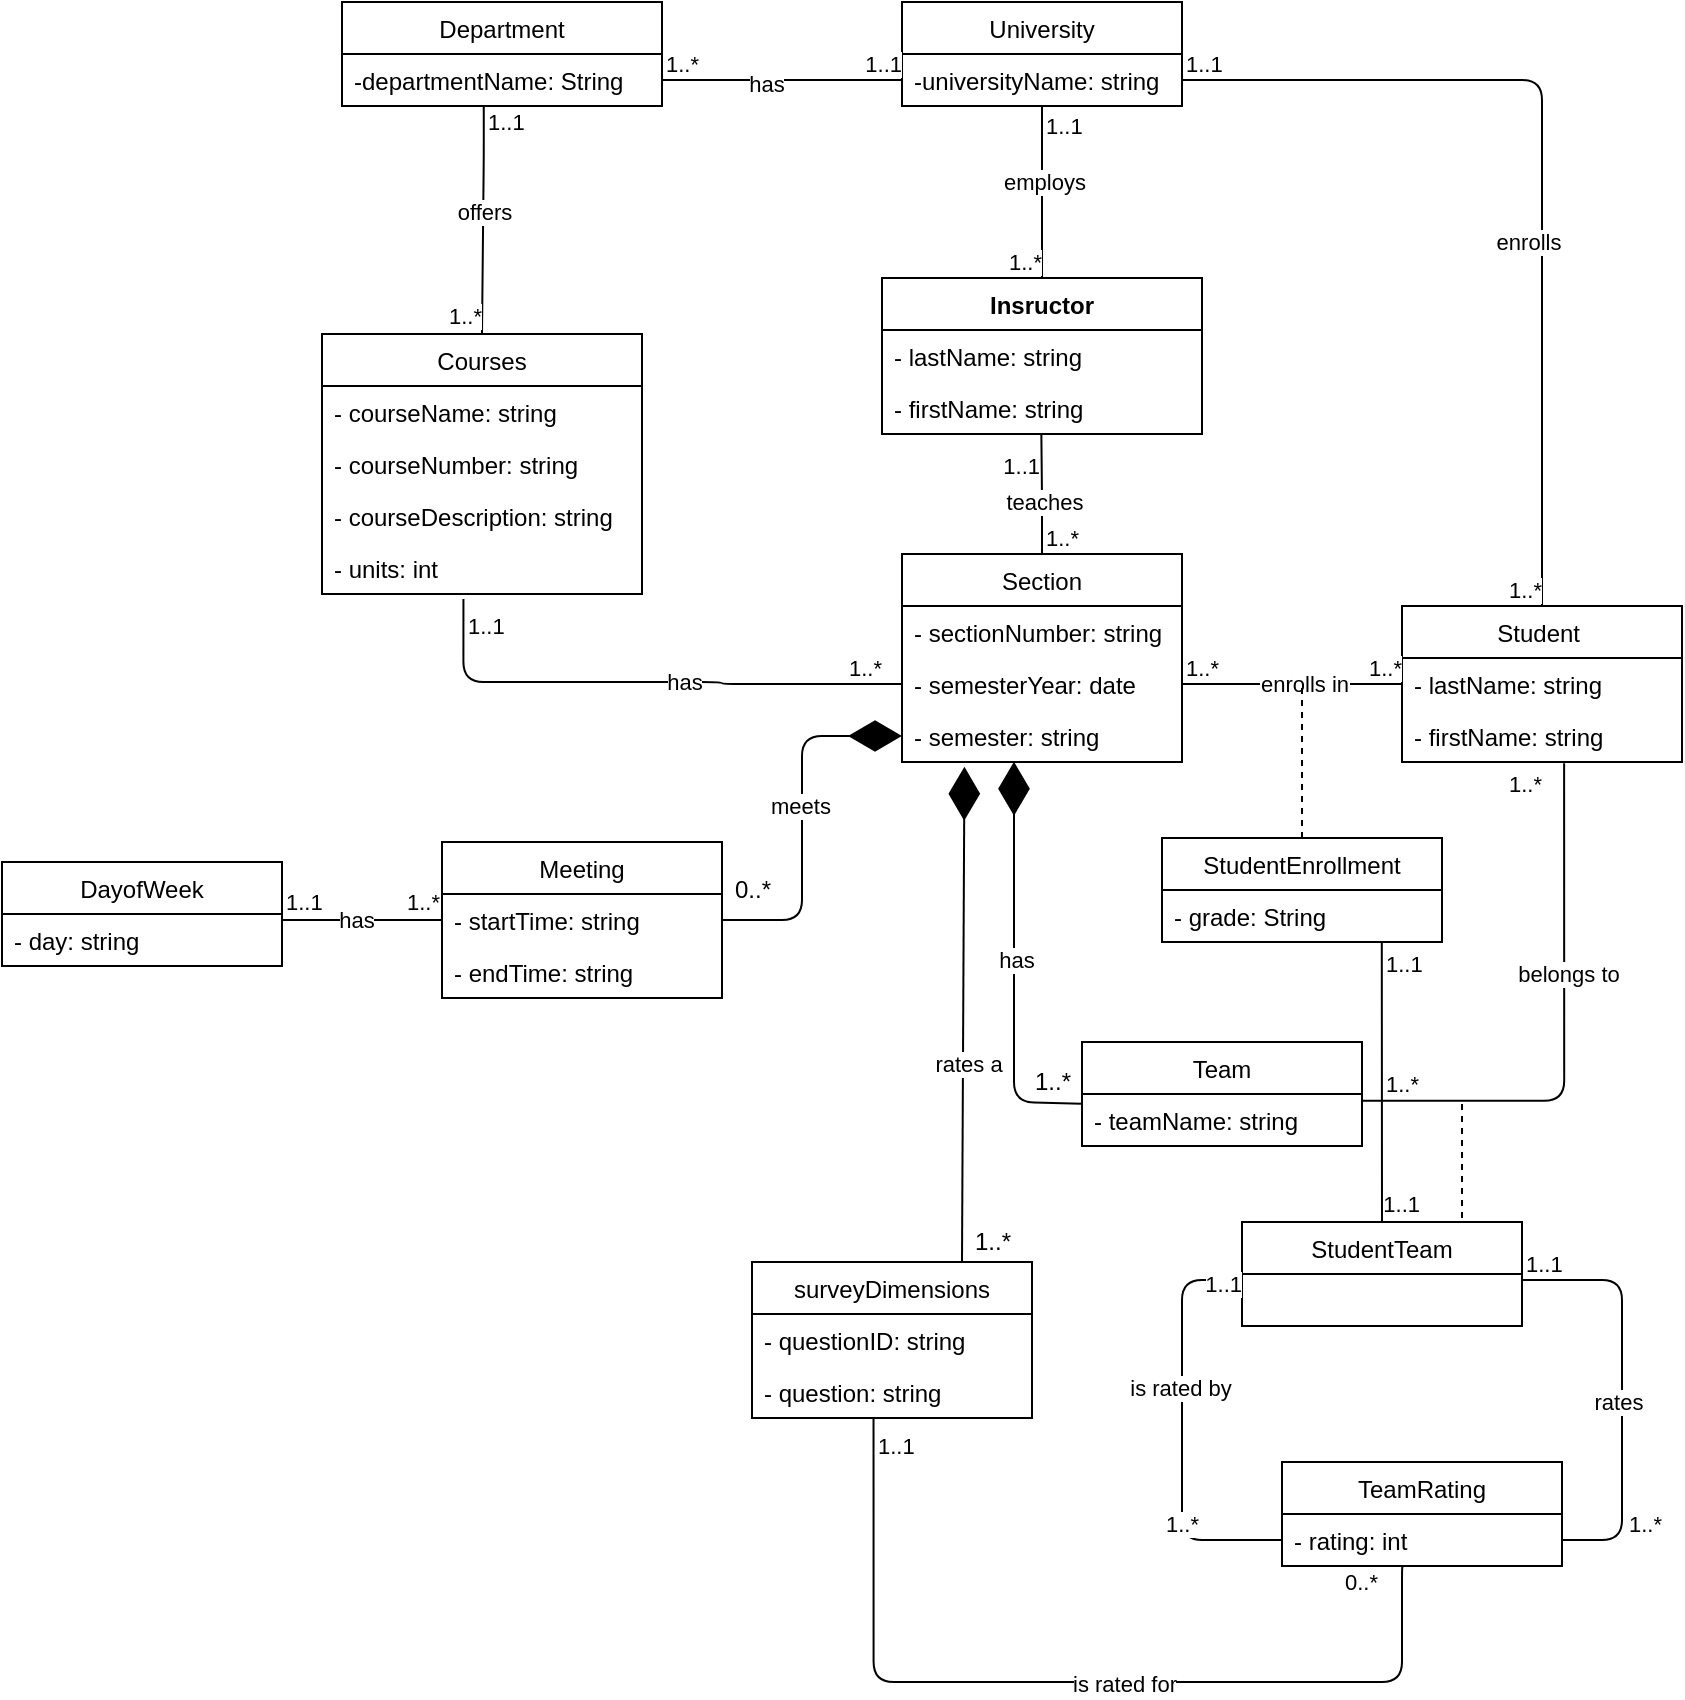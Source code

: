 <mxfile version="14.8.2" type="device" pages="2"><diagram id="xQj74T-sPhctqvbWq4SJ" name="UML"><mxGraphModel dx="1888" dy="578" grid="1" gridSize="10" guides="1" tooltips="1" connect="1" arrows="1" fold="1" page="1" pageScale="1" pageWidth="850" pageHeight="1100" math="0" shadow="0"><root><mxCell id="0"/><mxCell id="1" parent="0"/><mxCell id="FQMi6S8WFD0fRhaOInMN-1" value="Student " style="swimlane;fontStyle=0;childLayout=stackLayout;horizontal=1;startSize=26;fillColor=none;horizontalStack=0;resizeParent=1;resizeParentMax=0;resizeLast=0;collapsible=1;marginBottom=0;" parent="1" vertex="1"><mxGeometry x="-145" y="302" width="140" height="78" as="geometry"/></mxCell><mxCell id="FQMi6S8WFD0fRhaOInMN-2" value="- lastName: string" style="text;strokeColor=none;fillColor=none;align=left;verticalAlign=top;spacingLeft=4;spacingRight=4;overflow=hidden;rotatable=0;points=[[0,0.5],[1,0.5]];portConstraint=eastwest;" parent="FQMi6S8WFD0fRhaOInMN-1" vertex="1"><mxGeometry y="26" width="140" height="26" as="geometry"/></mxCell><mxCell id="FQMi6S8WFD0fRhaOInMN-3" value="- firstName: string" style="text;strokeColor=none;fillColor=none;align=left;verticalAlign=top;spacingLeft=4;spacingRight=4;overflow=hidden;rotatable=0;points=[[0,0.5],[1,0.5]];portConstraint=eastwest;" parent="FQMi6S8WFD0fRhaOInMN-1" vertex="1"><mxGeometry y="52" width="140" height="26" as="geometry"/></mxCell><mxCell id="MLxfnoYgallV7Mt9paNG-1" value="University" style="swimlane;fontStyle=0;childLayout=stackLayout;horizontal=1;startSize=26;fillColor=none;horizontalStack=0;resizeParent=1;resizeParentMax=0;resizeLast=0;collapsible=1;marginBottom=0;" parent="1" vertex="1"><mxGeometry x="-395" width="140" height="52" as="geometry"/></mxCell><mxCell id="MLxfnoYgallV7Mt9paNG-2" value="-universityName: string" style="text;strokeColor=none;fillColor=none;align=left;verticalAlign=top;spacingLeft=4;spacingRight=4;overflow=hidden;rotatable=0;points=[[0,0.5],[1,0.5]];portConstraint=eastwest;" parent="MLxfnoYgallV7Mt9paNG-1" vertex="1"><mxGeometry y="26" width="140" height="26" as="geometry"/></mxCell><mxCell id="MLxfnoYgallV7Mt9paNG-5" value="Department" style="swimlane;fontStyle=0;align=center;verticalAlign=top;childLayout=stackLayout;horizontal=1;startSize=26;horizontalStack=0;resizeParent=1;resizeParentMax=0;resizeLast=0;collapsible=1;marginBottom=0;" parent="1" vertex="1"><mxGeometry x="-675" width="160" height="52" as="geometry"/></mxCell><mxCell id="MLxfnoYgallV7Mt9paNG-6" value="-departmentName: String" style="text;strokeColor=none;fillColor=none;align=left;verticalAlign=top;spacingLeft=4;spacingRight=4;overflow=hidden;rotatable=0;points=[[0,0.5],[1,0.5]];portConstraint=eastwest;" parent="MLxfnoYgallV7Mt9paNG-5" vertex="1"><mxGeometry y="26" width="160" height="26" as="geometry"/></mxCell><mxCell id="MLxfnoYgallV7Mt9paNG-9" value="Insructor" style="swimlane;fontStyle=1;align=center;verticalAlign=top;childLayout=stackLayout;horizontal=1;startSize=26;horizontalStack=0;resizeParent=1;resizeParentMax=0;resizeLast=0;collapsible=1;marginBottom=0;" parent="1" vertex="1"><mxGeometry x="-405" y="138" width="160" height="78" as="geometry"/></mxCell><mxCell id="MLxfnoYgallV7Mt9paNG-10" value="- lastName: string" style="text;strokeColor=none;fillColor=none;align=left;verticalAlign=top;spacingLeft=4;spacingRight=4;overflow=hidden;rotatable=0;points=[[0,0.5],[1,0.5]];portConstraint=eastwest;" parent="MLxfnoYgallV7Mt9paNG-9" vertex="1"><mxGeometry y="26" width="160" height="26" as="geometry"/></mxCell><mxCell id="MLxfnoYgallV7Mt9paNG-13" value="- firstName: string" style="text;strokeColor=none;fillColor=none;align=left;verticalAlign=top;spacingLeft=4;spacingRight=4;overflow=hidden;rotatable=0;points=[[0,0.5],[1,0.5]];portConstraint=eastwest;" parent="MLxfnoYgallV7Mt9paNG-9" vertex="1"><mxGeometry y="52" width="160" height="26" as="geometry"/></mxCell><mxCell id="MLxfnoYgallV7Mt9paNG-15" value="Courses" style="swimlane;fontStyle=0;childLayout=stackLayout;horizontal=1;startSize=26;fillColor=none;horizontalStack=0;resizeParent=1;resizeParentMax=0;resizeLast=0;collapsible=1;marginBottom=0;" parent="1" vertex="1"><mxGeometry x="-685" y="166" width="160" height="130" as="geometry"/></mxCell><mxCell id="MLxfnoYgallV7Mt9paNG-16" value="- courseName: string" style="text;strokeColor=none;fillColor=none;align=left;verticalAlign=top;spacingLeft=4;spacingRight=4;overflow=hidden;rotatable=0;points=[[0,0.5],[1,0.5]];portConstraint=eastwest;" parent="MLxfnoYgallV7Mt9paNG-15" vertex="1"><mxGeometry y="26" width="160" height="26" as="geometry"/></mxCell><mxCell id="MLxfnoYgallV7Mt9paNG-17" value="- courseNumber: string" style="text;strokeColor=none;fillColor=none;align=left;verticalAlign=top;spacingLeft=4;spacingRight=4;overflow=hidden;rotatable=0;points=[[0,0.5],[1,0.5]];portConstraint=eastwest;" parent="MLxfnoYgallV7Mt9paNG-15" vertex="1"><mxGeometry y="52" width="160" height="26" as="geometry"/></mxCell><mxCell id="MLxfnoYgallV7Mt9paNG-23" value="- courseDescription: string" style="text;strokeColor=none;fillColor=none;align=left;verticalAlign=top;spacingLeft=4;spacingRight=4;overflow=hidden;rotatable=0;points=[[0,0.5],[1,0.5]];portConstraint=eastwest;" parent="MLxfnoYgallV7Mt9paNG-15" vertex="1"><mxGeometry y="78" width="160" height="26" as="geometry"/></mxCell><mxCell id="MLxfnoYgallV7Mt9paNG-18" value="- units: int" style="text;strokeColor=none;fillColor=none;align=left;verticalAlign=top;spacingLeft=4;spacingRight=4;overflow=hidden;rotatable=0;points=[[0,0.5],[1,0.5]];portConstraint=eastwest;" parent="MLxfnoYgallV7Mt9paNG-15" vertex="1"><mxGeometry y="104" width="160" height="26" as="geometry"/></mxCell><mxCell id="MLxfnoYgallV7Mt9paNG-19" value="Section" style="swimlane;fontStyle=0;childLayout=stackLayout;horizontal=1;startSize=26;fillColor=none;horizontalStack=0;resizeParent=1;resizeParentMax=0;resizeLast=0;collapsible=1;marginBottom=0;" parent="1" vertex="1"><mxGeometry x="-395" y="276" width="140" height="104" as="geometry"/></mxCell><mxCell id="MLxfnoYgallV7Mt9paNG-20" value="- sectionNumber: string" style="text;strokeColor=none;fillColor=none;align=left;verticalAlign=top;spacingLeft=4;spacingRight=4;overflow=hidden;rotatable=0;points=[[0,0.5],[1,0.5]];portConstraint=eastwest;" parent="MLxfnoYgallV7Mt9paNG-19" vertex="1"><mxGeometry y="26" width="140" height="26" as="geometry"/></mxCell><mxCell id="MLxfnoYgallV7Mt9paNG-24" value="- semesterYear: date" style="text;strokeColor=none;fillColor=none;align=left;verticalAlign=top;spacingLeft=4;spacingRight=4;overflow=hidden;rotatable=0;points=[[0,0.5],[1,0.5]];portConstraint=eastwest;" parent="MLxfnoYgallV7Mt9paNG-19" vertex="1"><mxGeometry y="52" width="140" height="26" as="geometry"/></mxCell><mxCell id="MLxfnoYgallV7Mt9paNG-21" value="- semester: string" style="text;strokeColor=none;fillColor=none;align=left;verticalAlign=top;spacingLeft=4;spacingRight=4;overflow=hidden;rotatable=0;points=[[0,0.5],[1,0.5]];portConstraint=eastwest;" parent="MLxfnoYgallV7Mt9paNG-19" vertex="1"><mxGeometry y="78" width="140" height="26" as="geometry"/></mxCell><mxCell id="MLxfnoYgallV7Mt9paNG-25" value="StudentEnrollment" style="swimlane;fontStyle=0;childLayout=stackLayout;horizontal=1;startSize=26;fillColor=none;horizontalStack=0;resizeParent=1;resizeParentMax=0;resizeLast=0;collapsible=1;marginBottom=0;" parent="1" vertex="1"><mxGeometry x="-265" y="418" width="140" height="52" as="geometry"/></mxCell><mxCell id="MLxfnoYgallV7Mt9paNG-28" value="- grade: String" style="text;strokeColor=none;fillColor=none;align=left;verticalAlign=top;spacingLeft=4;spacingRight=4;overflow=hidden;rotatable=0;points=[[0,0.5],[1,0.5]];portConstraint=eastwest;" parent="MLxfnoYgallV7Mt9paNG-25" vertex="1"><mxGeometry y="26" width="140" height="26" as="geometry"/></mxCell><mxCell id="MLxfnoYgallV7Mt9paNG-29" value="" style="endArrow=none;html=1;edgeStyle=orthogonalEdgeStyle;entryX=0.5;entryY=0;entryDx=0;entryDy=0;" parent="1" target="MLxfnoYgallV7Mt9paNG-9" edge="1"><mxGeometry relative="1" as="geometry"><mxPoint x="-325" y="52" as="sourcePoint"/><mxPoint x="-315" y="158" as="targetPoint"/><Array as="points"><mxPoint x="-325" y="52"/></Array></mxGeometry></mxCell><mxCell id="MLxfnoYgallV7Mt9paNG-30" value="1..1" style="edgeLabel;resizable=0;html=1;align=left;verticalAlign=bottom;" parent="MLxfnoYgallV7Mt9paNG-29" connectable="0" vertex="1"><mxGeometry x="-1" relative="1" as="geometry"><mxPoint y="18" as="offset"/></mxGeometry></mxCell><mxCell id="MLxfnoYgallV7Mt9paNG-31" value="1..*" style="edgeLabel;resizable=0;html=1;align=right;verticalAlign=bottom;" parent="MLxfnoYgallV7Mt9paNG-29" connectable="0" vertex="1"><mxGeometry x="1" relative="1" as="geometry"/></mxCell><mxCell id="I__tPiM4QQd1gjgt0-FN-3" value="employs" style="edgeLabel;html=1;align=center;verticalAlign=middle;resizable=0;points=[];" parent="MLxfnoYgallV7Mt9paNG-29" vertex="1" connectable="0"><mxGeometry x="0.23" y="1" relative="1" as="geometry"><mxPoint y="-15" as="offset"/></mxGeometry></mxCell><mxCell id="MLxfnoYgallV7Mt9paNG-32" value="" style="endArrow=none;html=1;edgeStyle=orthogonalEdgeStyle;entryX=0;entryY=0.5;entryDx=0;entryDy=0;exitX=1;exitY=0.75;exitDx=0;exitDy=0;" parent="1" source="MLxfnoYgallV7Mt9paNG-5" target="MLxfnoYgallV7Mt9paNG-2" edge="1"><mxGeometry relative="1" as="geometry"><mxPoint x="-505" y="80" as="sourcePoint"/><mxPoint x="-345" y="80" as="targetPoint"/></mxGeometry></mxCell><mxCell id="MLxfnoYgallV7Mt9paNG-33" value="1..*" style="edgeLabel;resizable=0;html=1;align=left;verticalAlign=bottom;" parent="MLxfnoYgallV7Mt9paNG-32" connectable="0" vertex="1"><mxGeometry x="-1" relative="1" as="geometry"/></mxCell><mxCell id="MLxfnoYgallV7Mt9paNG-34" value="1..1" style="edgeLabel;resizable=0;html=1;align=right;verticalAlign=bottom;" parent="MLxfnoYgallV7Mt9paNG-32" connectable="0" vertex="1"><mxGeometry x="1" relative="1" as="geometry"/></mxCell><mxCell id="xXJyUOdStplPFS1x4T8i-10" value="has" style="edgeLabel;html=1;align=center;verticalAlign=middle;resizable=0;points=[];" parent="MLxfnoYgallV7Mt9paNG-32" vertex="1" connectable="0"><mxGeometry x="-0.135" y="-2" relative="1" as="geometry"><mxPoint as="offset"/></mxGeometry></mxCell><mxCell id="MLxfnoYgallV7Mt9paNG-35" value="" style="endArrow=none;html=1;edgeStyle=orthogonalEdgeStyle;entryX=0;entryY=0.5;entryDx=0;entryDy=0;exitX=0.442;exitY=1.095;exitDx=0;exitDy=0;exitPerimeter=0;" parent="1" source="MLxfnoYgallV7Mt9paNG-18" target="MLxfnoYgallV7Mt9paNG-24" edge="1"><mxGeometry relative="1" as="geometry"><mxPoint x="-615" y="320" as="sourcePoint"/><mxPoint x="-445" y="350" as="targetPoint"/><Array as="points"><mxPoint x="-614" y="340"/><mxPoint x="-485" y="340"/></Array></mxGeometry></mxCell><mxCell id="MLxfnoYgallV7Mt9paNG-36" value="1..1" style="edgeLabel;resizable=0;html=1;align=left;verticalAlign=bottom;" parent="MLxfnoYgallV7Mt9paNG-35" connectable="0" vertex="1"><mxGeometry x="-1" relative="1" as="geometry"><mxPoint y="22" as="offset"/></mxGeometry></mxCell><mxCell id="MLxfnoYgallV7Mt9paNG-37" value="1..*" style="edgeLabel;resizable=0;html=1;align=right;verticalAlign=bottom;" parent="MLxfnoYgallV7Mt9paNG-35" connectable="0" vertex="1"><mxGeometry x="1" relative="1" as="geometry"><mxPoint x="-10" as="offset"/></mxGeometry></mxCell><mxCell id="I__tPiM4QQd1gjgt0-FN-4" value="has" style="edgeLabel;html=1;align=center;verticalAlign=middle;resizable=0;points=[];" parent="MLxfnoYgallV7Mt9paNG-35" vertex="1" connectable="0"><mxGeometry x="0.157" relative="1" as="geometry"><mxPoint as="offset"/></mxGeometry></mxCell><mxCell id="MLxfnoYgallV7Mt9paNG-38" value="" style="endArrow=none;html=1;edgeStyle=orthogonalEdgeStyle;exitX=0.5;exitY=0;exitDx=0;exitDy=0;entryX=0.498;entryY=1.019;entryDx=0;entryDy=0;entryPerimeter=0;" parent="1" source="MLxfnoYgallV7Mt9paNG-19" target="MLxfnoYgallV7Mt9paNG-13" edge="1"><mxGeometry relative="1" as="geometry"><mxPoint x="-335" y="270" as="sourcePoint"/><mxPoint x="-175" y="270" as="targetPoint"/></mxGeometry></mxCell><mxCell id="MLxfnoYgallV7Mt9paNG-39" value="1..*" style="edgeLabel;resizable=0;html=1;align=left;verticalAlign=bottom;" parent="MLxfnoYgallV7Mt9paNG-38" connectable="0" vertex="1"><mxGeometry x="-1" relative="1" as="geometry"/></mxCell><mxCell id="MLxfnoYgallV7Mt9paNG-40" value="1..1" style="edgeLabel;resizable=0;html=1;align=right;verticalAlign=bottom;" parent="MLxfnoYgallV7Mt9paNG-38" connectable="0" vertex="1"><mxGeometry x="1" relative="1" as="geometry"><mxPoint y="24" as="offset"/></mxGeometry></mxCell><mxCell id="I__tPiM4QQd1gjgt0-FN-5" value="teaches" style="edgeLabel;html=1;align=center;verticalAlign=middle;resizable=0;points=[];" parent="MLxfnoYgallV7Mt9paNG-38" vertex="1" connectable="0"><mxGeometry x="-0.135" y="-1" relative="1" as="geometry"><mxPoint as="offset"/></mxGeometry></mxCell><mxCell id="EEWavCh8pWFVrMPL5eAK-1" value="" style="endArrow=none;html=1;edgeStyle=orthogonalEdgeStyle;exitX=1;exitY=0.5;exitDx=0;exitDy=0;entryX=0;entryY=0.5;entryDx=0;entryDy=0;" parent="1" source="MLxfnoYgallV7Mt9paNG-24" target="FQMi6S8WFD0fRhaOInMN-2" edge="1"><mxGeometry relative="1" as="geometry"><mxPoint x="-225" y="300" as="sourcePoint"/><mxPoint x="-135" y="330" as="targetPoint"/></mxGeometry></mxCell><mxCell id="EEWavCh8pWFVrMPL5eAK-2" value="1..*" style="edgeLabel;resizable=0;html=1;align=left;verticalAlign=bottom;" parent="EEWavCh8pWFVrMPL5eAK-1" connectable="0" vertex="1"><mxGeometry x="-1" relative="1" as="geometry"/></mxCell><mxCell id="EEWavCh8pWFVrMPL5eAK-3" value="1..*" style="edgeLabel;resizable=0;html=1;align=right;verticalAlign=bottom;" parent="EEWavCh8pWFVrMPL5eAK-1" connectable="0" vertex="1"><mxGeometry x="1" relative="1" as="geometry"/></mxCell><mxCell id="xXJyUOdStplPFS1x4T8i-2" value="enrolls in" style="edgeLabel;html=1;align=center;verticalAlign=middle;resizable=0;points=[];" parent="EEWavCh8pWFVrMPL5eAK-1" vertex="1" connectable="0"><mxGeometry x="-0.101" relative="1" as="geometry"><mxPoint x="11" as="offset"/></mxGeometry></mxCell><mxCell id="EEWavCh8pWFVrMPL5eAK-4" value="" style="endArrow=none;dashed=1;html=1;exitX=0.5;exitY=0;exitDx=0;exitDy=0;" parent="1" source="MLxfnoYgallV7Mt9paNG-25" edge="1"><mxGeometry width="50" height="50" relative="1" as="geometry"><mxPoint x="-175" y="440" as="sourcePoint"/><mxPoint x="-195" y="340" as="targetPoint"/></mxGeometry></mxCell><mxCell id="EEWavCh8pWFVrMPL5eAK-5" value="" style="endArrow=none;html=1;edgeStyle=orthogonalEdgeStyle;entryX=0.5;entryY=0;entryDx=0;entryDy=0;exitX=1;exitY=0.5;exitDx=0;exitDy=0;" parent="1" source="MLxfnoYgallV7Mt9paNG-2" target="FQMi6S8WFD0fRhaOInMN-1" edge="1"><mxGeometry relative="1" as="geometry"><mxPoint x="285" y="40" as="sourcePoint"/><mxPoint x="-25" y="180" as="targetPoint"/></mxGeometry></mxCell><mxCell id="EEWavCh8pWFVrMPL5eAK-6" value="1..1" style="edgeLabel;resizable=0;html=1;align=left;verticalAlign=bottom;" parent="EEWavCh8pWFVrMPL5eAK-5" connectable="0" vertex="1"><mxGeometry x="-1" relative="1" as="geometry"/></mxCell><mxCell id="EEWavCh8pWFVrMPL5eAK-7" value="1..*" style="edgeLabel;resizable=0;html=1;align=right;verticalAlign=bottom;" parent="EEWavCh8pWFVrMPL5eAK-5" connectable="0" vertex="1"><mxGeometry x="1" relative="1" as="geometry"/></mxCell><mxCell id="b9voI_wSNGHRA4aeP_l1-4" value="enrolls" style="edgeLabel;html=1;align=center;verticalAlign=middle;resizable=0;points=[];" parent="EEWavCh8pWFVrMPL5eAK-5" vertex="1" connectable="0"><mxGeometry x="-0.226" y="3" relative="1" as="geometry"><mxPoint x="1" y="84" as="offset"/></mxGeometry></mxCell><mxCell id="mam-fLhXaKhMjmmjIHVl-5" value="Team" style="swimlane;fontStyle=0;childLayout=stackLayout;horizontal=1;startSize=26;fillColor=none;horizontalStack=0;resizeParent=1;resizeParentMax=0;resizeLast=0;collapsible=1;marginBottom=0;" parent="1" vertex="1"><mxGeometry x="-305" y="520" width="140" height="52" as="geometry"/></mxCell><mxCell id="mam-fLhXaKhMjmmjIHVl-6" value="- teamName: string" style="text;strokeColor=none;fillColor=none;align=left;verticalAlign=top;spacingLeft=4;spacingRight=4;overflow=hidden;rotatable=0;points=[[0,0.5],[1,0.5]];portConstraint=eastwest;" parent="mam-fLhXaKhMjmmjIHVl-5" vertex="1"><mxGeometry y="26" width="140" height="26" as="geometry"/></mxCell><mxCell id="mam-fLhXaKhMjmmjIHVl-9" value="" style="endArrow=none;html=1;edgeStyle=orthogonalEdgeStyle;entryX=0.579;entryY=1.026;entryDx=0;entryDy=0;entryPerimeter=0;exitX=1.001;exitY=0.131;exitDx=0;exitDy=0;exitPerimeter=0;" parent="1" source="mam-fLhXaKhMjmmjIHVl-6" target="FQMi6S8WFD0fRhaOInMN-3" edge="1"><mxGeometry relative="1" as="geometry"><mxPoint x="-75" y="560" as="sourcePoint"/><mxPoint x="15" y="400" as="targetPoint"/><Array as="points"><mxPoint x="-64" y="549"/></Array></mxGeometry></mxCell><mxCell id="mam-fLhXaKhMjmmjIHVl-10" value="1..*" style="edgeLabel;resizable=0;html=1;align=left;verticalAlign=bottom;" parent="mam-fLhXaKhMjmmjIHVl-9" connectable="0" vertex="1"><mxGeometry x="-1" relative="1" as="geometry"><mxPoint x="10" as="offset"/></mxGeometry></mxCell><mxCell id="mam-fLhXaKhMjmmjIHVl-11" value="1..*" style="edgeLabel;resizable=0;html=1;align=right;verticalAlign=bottom;" parent="mam-fLhXaKhMjmmjIHVl-9" connectable="0" vertex="1"><mxGeometry x="1" relative="1" as="geometry"><mxPoint x="-11" y="19" as="offset"/></mxGeometry></mxCell><mxCell id="xXJyUOdStplPFS1x4T8i-3" value="belongs to" style="edgeLabel;html=1;align=center;verticalAlign=middle;resizable=0;points=[];" parent="mam-fLhXaKhMjmmjIHVl-9" vertex="1" connectable="0"><mxGeometry x="0.219" y="-2" relative="1" as="geometry"><mxPoint as="offset"/></mxGeometry></mxCell><mxCell id="0bI3Qc5EkAGiuXTNBhWP-1" value="Meeting" style="swimlane;fontStyle=0;childLayout=stackLayout;horizontal=1;startSize=26;fillColor=none;horizontalStack=0;resizeParent=1;resizeParentMax=0;resizeLast=0;collapsible=1;marginBottom=0;" parent="1" vertex="1"><mxGeometry x="-625" y="420" width="140" height="78" as="geometry"/></mxCell><mxCell id="0bI3Qc5EkAGiuXTNBhWP-2" value="- startTime: string" style="text;strokeColor=none;fillColor=none;align=left;verticalAlign=top;spacingLeft=4;spacingRight=4;overflow=hidden;rotatable=0;points=[[0,0.5],[1,0.5]];portConstraint=eastwest;" parent="0bI3Qc5EkAGiuXTNBhWP-1" vertex="1"><mxGeometry y="26" width="140" height="26" as="geometry"/></mxCell><mxCell id="0bI3Qc5EkAGiuXTNBhWP-3" value="- endTime: string" style="text;strokeColor=none;fillColor=none;align=left;verticalAlign=top;spacingLeft=4;spacingRight=4;overflow=hidden;rotatable=0;points=[[0,0.5],[1,0.5]];portConstraint=eastwest;" parent="0bI3Qc5EkAGiuXTNBhWP-1" vertex="1"><mxGeometry y="52" width="140" height="26" as="geometry"/></mxCell><mxCell id="84VBAi7e-Wf9Xmm_hf9D-1" value="DayofWeek" style="swimlane;fontStyle=0;childLayout=stackLayout;horizontal=1;startSize=26;fillColor=none;horizontalStack=0;resizeParent=1;resizeParentMax=0;resizeLast=0;collapsible=1;marginBottom=0;" parent="1" vertex="1"><mxGeometry x="-845" y="430" width="140" height="52" as="geometry"/></mxCell><mxCell id="84VBAi7e-Wf9Xmm_hf9D-2" value="- day: string" style="text;strokeColor=none;fillColor=none;align=left;verticalAlign=top;spacingLeft=4;spacingRight=4;overflow=hidden;rotatable=0;points=[[0,0.5],[1,0.5]];portConstraint=eastwest;" parent="84VBAi7e-Wf9Xmm_hf9D-1" vertex="1"><mxGeometry y="26" width="140" height="26" as="geometry"/></mxCell><mxCell id="VPw7boEN5T-k9hNDEULD-1" value="" style="endArrow=diamondThin;endFill=1;endSize=24;html=1;exitX=1;exitY=0.5;exitDx=0;exitDy=0;entryX=0;entryY=0.5;entryDx=0;entryDy=0;" parent="1" source="0bI3Qc5EkAGiuXTNBhWP-2" target="MLxfnoYgallV7Mt9paNG-21" edge="1"><mxGeometry width="160" relative="1" as="geometry"><mxPoint x="-505" y="435.5" as="sourcePoint"/><mxPoint x="-345" y="435.5" as="targetPoint"/><Array as="points"><mxPoint x="-445" y="459"/><mxPoint x="-445" y="367"/></Array></mxGeometry></mxCell><mxCell id="zaCsz4Of29kStbEJKcqu-2" value="meets" style="edgeLabel;html=1;align=center;verticalAlign=middle;resizable=0;points=[];" parent="VPw7boEN5T-k9hNDEULD-1" vertex="1" connectable="0"><mxGeometry x="0.07" y="1" relative="1" as="geometry"><mxPoint as="offset"/></mxGeometry></mxCell><mxCell id="xCsIxlV5BHzYLhAJ8hP5-1" value="0..*" style="text;html=1;align=center;verticalAlign=middle;resizable=0;points=[];autosize=1;strokeColor=none;" parent="1" vertex="1"><mxGeometry x="-485" y="434" width="30" height="20" as="geometry"/></mxCell><mxCell id="xCsIxlV5BHzYLhAJ8hP5-5" value="" style="endArrow=none;html=1;edgeStyle=orthogonalEdgeStyle;entryX=0;entryY=0.5;entryDx=0;entryDy=0;exitX=1;exitY=0.115;exitDx=0;exitDy=0;exitPerimeter=0;" parent="1" source="84VBAi7e-Wf9Xmm_hf9D-2" target="0bI3Qc5EkAGiuXTNBhWP-2" edge="1"><mxGeometry relative="1" as="geometry"><mxPoint x="-695" y="459" as="sourcePoint"/><mxPoint x="-595" y="390" as="targetPoint"/></mxGeometry></mxCell><mxCell id="xCsIxlV5BHzYLhAJ8hP5-6" value="1..1" style="edgeLabel;resizable=0;html=1;align=left;verticalAlign=bottom;" parent="xCsIxlV5BHzYLhAJ8hP5-5" connectable="0" vertex="1"><mxGeometry x="-1" relative="1" as="geometry"/></mxCell><mxCell id="xCsIxlV5BHzYLhAJ8hP5-7" value="1..*" style="edgeLabel;resizable=0;html=1;align=right;verticalAlign=bottom;" parent="xCsIxlV5BHzYLhAJ8hP5-5" connectable="0" vertex="1"><mxGeometry x="1" relative="1" as="geometry"/></mxCell><mxCell id="xXJyUOdStplPFS1x4T8i-9" value="has" style="edgeLabel;html=1;align=center;verticalAlign=middle;resizable=0;points=[];" parent="xCsIxlV5BHzYLhAJ8hP5-5" vertex="1" connectable="0"><mxGeometry x="-0.075" relative="1" as="geometry"><mxPoint as="offset"/></mxGeometry></mxCell><mxCell id="nPBcdIag2pPdQWkThWGV-1" value="" style="endArrow=diamondThin;endFill=1;endSize=24;html=1;entryX=0.4;entryY=0.995;entryDx=0;entryDy=0;entryPerimeter=0;exitX=-0.002;exitY=0.188;exitDx=0;exitDy=0;exitPerimeter=0;" parent="1" source="mam-fLhXaKhMjmmjIHVl-6" target="MLxfnoYgallV7Mt9paNG-21" edge="1"><mxGeometry width="160" relative="1" as="geometry"><mxPoint x="-226" y="550" as="sourcePoint"/><mxPoint x="-305" y="470" as="targetPoint"/><Array as="points"><mxPoint x="-339" y="550"/></Array></mxGeometry></mxCell><mxCell id="xXJyUOdStplPFS1x4T8i-8" value="has" style="edgeLabel;html=1;align=center;verticalAlign=middle;resizable=0;points=[];" parent="nPBcdIag2pPdQWkThWGV-1" vertex="1" connectable="0"><mxGeometry x="0.03" y="-1" relative="1" as="geometry"><mxPoint as="offset"/></mxGeometry></mxCell><mxCell id="QK8DiCPwOUqoKKp8vHW1-1" value="1..*" style="text;html=1;align=center;verticalAlign=middle;resizable=0;points=[];autosize=1;strokeColor=none;" parent="1" vertex="1"><mxGeometry x="-335" y="530" width="30" height="20" as="geometry"/></mxCell><mxCell id="NDElw5ul0JrtJTLUwivi-1" value="surveyDimensions" style="swimlane;fontStyle=0;childLayout=stackLayout;horizontal=1;startSize=26;fillColor=none;horizontalStack=0;resizeParent=1;resizeParentMax=0;resizeLast=0;collapsible=1;marginBottom=0;" parent="1" vertex="1"><mxGeometry x="-470" y="630" width="140" height="78" as="geometry"/></mxCell><mxCell id="NDElw5ul0JrtJTLUwivi-2" value="- questionID: string" style="text;strokeColor=none;fillColor=none;align=left;verticalAlign=top;spacingLeft=4;spacingRight=4;overflow=hidden;rotatable=0;points=[[0,0.5],[1,0.5]];portConstraint=eastwest;" parent="NDElw5ul0JrtJTLUwivi-1" vertex="1"><mxGeometry y="26" width="140" height="26" as="geometry"/></mxCell><mxCell id="NDElw5ul0JrtJTLUwivi-3" value="- question: string" style="text;strokeColor=none;fillColor=none;align=left;verticalAlign=top;spacingLeft=4;spacingRight=4;overflow=hidden;rotatable=0;points=[[0,0.5],[1,0.5]];portConstraint=eastwest;" parent="NDElw5ul0JrtJTLUwivi-1" vertex="1"><mxGeometry y="52" width="140" height="26" as="geometry"/></mxCell><mxCell id="NDElw5ul0JrtJTLUwivi-6" value="" style="endArrow=diamondThin;endFill=1;endSize=24;html=1;exitX=0.75;exitY=0;exitDx=0;exitDy=0;entryX=0.223;entryY=1.092;entryDx=0;entryDy=0;entryPerimeter=0;" parent="1" source="NDElw5ul0JrtJTLUwivi-1" target="MLxfnoYgallV7Mt9paNG-21" edge="1"><mxGeometry width="160" relative="1" as="geometry"><mxPoint x="-205" y="600" as="sourcePoint"/><mxPoint x="-355" y="380" as="targetPoint"/></mxGeometry></mxCell><mxCell id="b9voI_wSNGHRA4aeP_l1-1" value="rates a" style="edgeLabel;html=1;align=center;verticalAlign=middle;resizable=0;points=[];" parent="NDElw5ul0JrtJTLUwivi-6" vertex="1" connectable="0"><mxGeometry x="-0.2" y="-2" relative="1" as="geometry"><mxPoint as="offset"/></mxGeometry></mxCell><mxCell id="JZi9Q8jbDQrljqGAsS2T-1" value="StudentTeam" style="swimlane;fontStyle=0;childLayout=stackLayout;horizontal=1;startSize=26;fillColor=none;horizontalStack=0;resizeParent=1;resizeParentMax=0;resizeLast=0;collapsible=1;marginBottom=0;" parent="1" vertex="1"><mxGeometry x="-225" y="610" width="140" height="52" as="geometry"/></mxCell><mxCell id="CPO1ypIBIhFbX2gsBvQ--1" value="" style="endArrow=none;dashed=1;html=1;" parent="1" edge="1"><mxGeometry width="50" height="50" relative="1" as="geometry"><mxPoint x="-115" y="608" as="sourcePoint"/><mxPoint x="-115" y="550" as="targetPoint"/><Array as="points"/></mxGeometry></mxCell><mxCell id="1z1-Y1zGDaagiJ2NC4d_-1" value="TeamRating" style="swimlane;fontStyle=0;childLayout=stackLayout;horizontal=1;startSize=26;fillColor=none;horizontalStack=0;resizeParent=1;resizeParentMax=0;resizeLast=0;collapsible=1;marginBottom=0;" parent="1" vertex="1"><mxGeometry x="-205" y="730" width="140" height="52" as="geometry"/></mxCell><mxCell id="1z1-Y1zGDaagiJ2NC4d_-3" value="- rating: int" style="text;strokeColor=none;fillColor=none;align=left;verticalAlign=top;spacingLeft=4;spacingRight=4;overflow=hidden;rotatable=0;points=[[0,0.5],[1,0.5]];portConstraint=eastwest;" parent="1z1-Y1zGDaagiJ2NC4d_-1" vertex="1"><mxGeometry y="26" width="140" height="26" as="geometry"/></mxCell><mxCell id="4diGQ0eHmU9cNEp1SOIO-4" value="" style="endArrow=none;html=1;edgeStyle=orthogonalEdgeStyle;entryX=0;entryY=0.75;entryDx=0;entryDy=0;exitX=0;exitY=0.5;exitDx=0;exitDy=0;" parent="1" source="1z1-Y1zGDaagiJ2NC4d_-3" target="JZi9Q8jbDQrljqGAsS2T-1" edge="1"><mxGeometry relative="1" as="geometry"><mxPoint x="-115" y="700" as="sourcePoint"/><mxPoint x="45" y="700" as="targetPoint"/><Array as="points"><mxPoint x="-255" y="769"/><mxPoint x="-255" y="639"/></Array></mxGeometry></mxCell><mxCell id="4diGQ0eHmU9cNEp1SOIO-5" value="1..*" style="edgeLabel;resizable=0;html=1;align=left;verticalAlign=bottom;" parent="4diGQ0eHmU9cNEp1SOIO-4" connectable="0" vertex="1"><mxGeometry x="-1" relative="1" as="geometry"><mxPoint x="-60" as="offset"/></mxGeometry></mxCell><mxCell id="4diGQ0eHmU9cNEp1SOIO-6" value="1..1" style="edgeLabel;resizable=0;html=1;align=right;verticalAlign=bottom;" parent="4diGQ0eHmU9cNEp1SOIO-4" connectable="0" vertex="1"><mxGeometry x="1" relative="1" as="geometry"/></mxCell><mxCell id="zaCsz4Of29kStbEJKcqu-4" value="is rated by" style="edgeLabel;html=1;align=center;verticalAlign=middle;resizable=0;points=[];" parent="4diGQ0eHmU9cNEp1SOIO-4" vertex="1" connectable="0"><mxGeometry x="0.147" y="1" relative="1" as="geometry"><mxPoint as="offset"/></mxGeometry></mxCell><mxCell id="4diGQ0eHmU9cNEp1SOIO-7" value="" style="endArrow=none;html=1;edgeStyle=orthogonalEdgeStyle;entryX=1;entryY=0.75;entryDx=0;entryDy=0;" parent="1" target="1z1-Y1zGDaagiJ2NC4d_-1" edge="1"><mxGeometry relative="1" as="geometry"><mxPoint x="-85" y="639" as="sourcePoint"/><mxPoint x="235" y="668.83" as="targetPoint"/><Array as="points"><mxPoint x="-35" y="639"/><mxPoint x="-35" y="769"/></Array></mxGeometry></mxCell><mxCell id="4diGQ0eHmU9cNEp1SOIO-8" value="1..1" style="edgeLabel;resizable=0;html=1;align=left;verticalAlign=bottom;" parent="4diGQ0eHmU9cNEp1SOIO-7" connectable="0" vertex="1"><mxGeometry x="-1" relative="1" as="geometry"/></mxCell><mxCell id="4diGQ0eHmU9cNEp1SOIO-9" value="1..*" style="edgeLabel;resizable=0;html=1;align=right;verticalAlign=bottom;" parent="4diGQ0eHmU9cNEp1SOIO-7" connectable="0" vertex="1"><mxGeometry x="1" relative="1" as="geometry"><mxPoint x="50" as="offset"/></mxGeometry></mxCell><mxCell id="zaCsz4Of29kStbEJKcqu-3" value="rates" style="edgeLabel;html=1;align=center;verticalAlign=middle;resizable=0;points=[];" parent="4diGQ0eHmU9cNEp1SOIO-7" vertex="1" connectable="0"><mxGeometry x="-0.108" y="-2" relative="1" as="geometry"><mxPoint y="17" as="offset"/></mxGeometry></mxCell><mxCell id="4diGQ0eHmU9cNEp1SOIO-10" value="" style="endArrow=none;html=1;edgeStyle=orthogonalEdgeStyle;entryX=0.43;entryY=1.015;entryDx=0;entryDy=0;entryPerimeter=0;exitX=0.434;exitY=1.006;exitDx=0;exitDy=0;exitPerimeter=0;" parent="1" source="NDElw5ul0JrtJTLUwivi-3" target="1z1-Y1zGDaagiJ2NC4d_-3" edge="1"><mxGeometry relative="1" as="geometry"><mxPoint x="-365" y="730" as="sourcePoint"/><mxPoint x="25" y="820" as="targetPoint"/><Array as="points"><mxPoint x="-409" y="840"/><mxPoint x="-145" y="840"/><mxPoint x="-145" y="784"/></Array></mxGeometry></mxCell><mxCell id="4diGQ0eHmU9cNEp1SOIO-11" value="1..1" style="edgeLabel;resizable=0;html=1;align=left;verticalAlign=bottom;" parent="4diGQ0eHmU9cNEp1SOIO-10" connectable="0" vertex="1"><mxGeometry x="-1" relative="1" as="geometry"><mxPoint y="22" as="offset"/></mxGeometry></mxCell><mxCell id="4diGQ0eHmU9cNEp1SOIO-12" value="0..*" style="edgeLabel;resizable=0;html=1;align=right;verticalAlign=bottom;" parent="4diGQ0eHmU9cNEp1SOIO-10" connectable="0" vertex="1"><mxGeometry x="1" relative="1" as="geometry"><mxPoint x="-12" y="16" as="offset"/></mxGeometry></mxCell><mxCell id="zaCsz4Of29kStbEJKcqu-5" value="is rated for" style="edgeLabel;html=1;align=center;verticalAlign=middle;resizable=0;points=[];" parent="4diGQ0eHmU9cNEp1SOIO-10" vertex="1" connectable="0"><mxGeometry x="0.025" y="-1" relative="1" as="geometry"><mxPoint x="24" as="offset"/></mxGeometry></mxCell><mxCell id="-HiS6Y_8Ce1l3Kfsn7M2-1" value="1..*" style="text;html=1;align=center;verticalAlign=middle;resizable=0;points=[];autosize=1;strokeColor=none;" parent="1" vertex="1"><mxGeometry x="-365" y="610" width="30" height="20" as="geometry"/></mxCell><mxCell id="zZHhoBRKeq5jBJmmY8tX-1" value="" style="endArrow=none;html=1;edgeStyle=orthogonalEdgeStyle;exitX=0.785;exitY=0.998;exitDx=0;exitDy=0;entryX=0.5;entryY=0;entryDx=0;entryDy=0;exitPerimeter=0;" parent="1" source="MLxfnoYgallV7Mt9paNG-28" target="JZi9Q8jbDQrljqGAsS2T-1" edge="1"><mxGeometry relative="1" as="geometry"><mxPoint x="-75" y="455.5" as="sourcePoint"/><mxPoint x="-12" y="595" as="targetPoint"/><Array as="points"><mxPoint x="-155" y="471"/><mxPoint x="-155" y="471"/></Array></mxGeometry></mxCell><mxCell id="zZHhoBRKeq5jBJmmY8tX-2" value="1..1" style="edgeLabel;resizable=0;html=1;align=left;verticalAlign=bottom;" parent="zZHhoBRKeq5jBJmmY8tX-1" connectable="0" vertex="1"><mxGeometry x="-1" relative="1" as="geometry"><mxPoint y="20" as="offset"/></mxGeometry></mxCell><mxCell id="zZHhoBRKeq5jBJmmY8tX-3" value="1..1" style="edgeLabel;resizable=0;html=1;align=right;verticalAlign=bottom;" parent="zZHhoBRKeq5jBJmmY8tX-1" connectable="0" vertex="1"><mxGeometry x="1" relative="1" as="geometry"><mxPoint x="20" as="offset"/></mxGeometry></mxCell><mxCell id="xXJyUOdStplPFS1x4T8i-4" value="" style="endArrow=none;html=1;edgeStyle=orthogonalEdgeStyle;exitX=0.443;exitY=0.988;exitDx=0;exitDy=0;exitPerimeter=0;entryX=0.5;entryY=0;entryDx=0;entryDy=0;" parent="1" source="MLxfnoYgallV7Mt9paNG-6" target="MLxfnoYgallV7Mt9paNG-15" edge="1"><mxGeometry relative="1" as="geometry"><mxPoint x="-615" y="100" as="sourcePoint"/><mxPoint x="-455" y="100" as="targetPoint"/><Array as="points"><mxPoint x="-604" y="76"/><mxPoint x="-605" y="76"/></Array></mxGeometry></mxCell><mxCell id="xXJyUOdStplPFS1x4T8i-5" value="1..1" style="edgeLabel;resizable=0;html=1;align=left;verticalAlign=bottom;" parent="xXJyUOdStplPFS1x4T8i-4" connectable="0" vertex="1"><mxGeometry x="-1" relative="1" as="geometry"><mxPoint y="17" as="offset"/></mxGeometry></mxCell><mxCell id="xXJyUOdStplPFS1x4T8i-6" value="1..*" style="edgeLabel;resizable=0;html=1;align=right;verticalAlign=bottom;" parent="xXJyUOdStplPFS1x4T8i-4" connectable="0" vertex="1"><mxGeometry x="1" relative="1" as="geometry"/></mxCell><mxCell id="xXJyUOdStplPFS1x4T8i-7" value="offers" style="edgeLabel;html=1;align=center;verticalAlign=middle;resizable=0;points=[];" parent="xXJyUOdStplPFS1x4T8i-4" vertex="1" connectable="0"><mxGeometry x="-0.067" y="1" relative="1" as="geometry"><mxPoint as="offset"/></mxGeometry></mxCell></root></mxGraphModel></diagram><diagram id="iCNe4EoKDFg72IdjpPnR" name="RS"><mxGraphModel grid="1" gridSize="10" guides="1" tooltips="1" connect="1" arrows="1" page="1" fold="1" pageScale="1" pageWidth="850" pageHeight="1100" background="none" math="0" shadow="0"><root><mxCell id="1kxxHlI9QWGnpVJwuF5p-0"/><mxCell id="1kxxHlI9QWGnpVJwuF5p-1" parent="1kxxHlI9QWGnpVJwuF5p-0"/><mxCell id="D4D-RTFNAZ65nOa-n3r6-0" value="Departments" style="text;html=1;align=center;verticalAlign=middle;resizable=0;points=[];autosize=1;" parent="1kxxHlI9QWGnpVJwuF5p-1" vertex="1"><mxGeometry x="1300.5" y="1151.5" width="84" height="24" as="geometry"/></mxCell><mxCell id="D4D-RTFNAZ65nOa-n3r6-1" value="departmentID" style="rounded=0;whiteSpace=wrap;html=1;" parent="1kxxHlI9QWGnpVJwuF5p-1" vertex="1"><mxGeometry x="1385.5" y="1149" width="90" height="29" as="geometry"/></mxCell><mxCell id="D4D-RTFNAZ65nOa-n3r6-2" value="Courses" style="text;html=1;align=center;verticalAlign=middle;resizable=0;points=[];autosize=1;" parent="1kxxHlI9QWGnpVJwuF5p-1" vertex="1"><mxGeometry x="1235.0" y="1251.43" width="60" height="24" as="geometry"/></mxCell><mxCell id="D4D-RTFNAZ65nOa-n3r6-3" value="courseID" style="rounded=0;whiteSpace=wrap;html=1;" parent="1kxxHlI9QWGnpVJwuF5p-1" vertex="1"><mxGeometry x="1380" y="1288.5" width="50" height="31.5" as="geometry"/></mxCell><mxCell id="D4D-RTFNAZ65nOa-n3r6-4" value="offers" style="edgeStyle=orthogonalEdgeStyle;rounded=0;orthogonalLoop=1;jettySize=auto;html=1;entryX=0.5;entryY=0;entryDx=0;entryDy=0;startArrow=none;startFill=0;endArrow=none;endFill=0;" parent="1kxxHlI9QWGnpVJwuF5p-1" source="D4D-RTFNAZ65nOa-n3r6-5" target="D4D-RTFNAZ65nOa-n3r6-8" edge="1"><mxGeometry relative="1" as="geometry"/></mxCell><mxCell id="D4D-RTFNAZ65nOa-n3r6-5" value="PK" style="rounded=0;whiteSpace=wrap;html=1;fillColor=#fff2cc;strokeColor=#d6b656;" parent="1kxxHlI9QWGnpVJwuF5p-1" vertex="1"><mxGeometry x="1385.5" y="1178" width="90" height="29" as="geometry"/></mxCell><mxCell id="D4D-RTFNAZ65nOa-n3r6-6" value="has" style="edgeStyle=orthogonalEdgeStyle;rounded=0;orthogonalLoop=1;jettySize=auto;html=1;startArrow=none;startFill=0;endArrow=none;endFill=0;" parent="1kxxHlI9QWGnpVJwuF5p-1" source="D4D-RTFNAZ65nOa-n3r6-7" target="D4D-RTFNAZ65nOa-n3r6-23" edge="1"><mxGeometry relative="1" as="geometry"><Array as="points"><mxPoint x="1365" y="1370"/><mxPoint x="1453" y="1370"/></Array></mxGeometry></mxCell><mxCell id="D4D-RTFNAZ65nOa-n3r6-7" value="PK" style="rounded=0;whiteSpace=wrap;html=1;fillColor=#fff2cc;strokeColor=#d6b656;" parent="1kxxHlI9QWGnpVJwuF5p-1" vertex="1"><mxGeometry x="1300.0" y="1317.5" width="130.13" height="29" as="geometry"/></mxCell><mxCell id="D4D-RTFNAZ65nOa-n3r6-8" value="FK" style="rounded=0;whiteSpace=wrap;html=1;fillColor=#dae8fc;strokeColor=#6c8ebf;" parent="1kxxHlI9QWGnpVJwuF5p-1" vertex="1"><mxGeometry x="1300.0" y="1259.5" width="90" height="29" as="geometry"/></mxCell><mxCell id="D4D-RTFNAZ65nOa-n3r6-9" value="Sections" style="text;html=1;align=center;verticalAlign=middle;resizable=0;points=[];autosize=1;" parent="1kxxHlI9QWGnpVJwuF5p-1" vertex="1"><mxGeometry x="1224.38" y="1439" width="60" height="24" as="geometry"/></mxCell><mxCell id="D4D-RTFNAZ65nOa-n3r6-10" value="sectionNumber" style="rounded=0;whiteSpace=wrap;html=1;" parent="1kxxHlI9QWGnpVJwuF5p-1" vertex="1"><mxGeometry x="1462.99" y="1432" width="88.76" height="29" as="geometry"/></mxCell><mxCell id="D4D-RTFNAZ65nOa-n3r6-11" value="Meeting" style="text;html=1;align=center;verticalAlign=middle;resizable=0;points=[];autosize=1;" parent="1kxxHlI9QWGnpVJwuF5p-1" vertex="1"><mxGeometry x="1359.0" y="2136" width="60" height="20" as="geometry"/></mxCell><mxCell id="D4D-RTFNAZ65nOa-n3r6-12" value="sectionID" style="rounded=0;whiteSpace=wrap;html=1;" parent="1kxxHlI9QWGnpVJwuF5p-1" vertex="1"><mxGeometry x="1432.37" y="2131.5" width="67" height="29" as="geometry"/></mxCell><mxCell id="D4D-RTFNAZ65nOa-n3r6-13" value="day" style="rounded=0;whiteSpace=wrap;html=1;" parent="1kxxHlI9QWGnpVJwuF5p-1" vertex="1"><mxGeometry x="1499.37" y="2131.5" width="67" height="29" as="geometry"/></mxCell><mxCell id="D4D-RTFNAZ65nOa-n3r6-14" value="startTime" style="rounded=0;whiteSpace=wrap;html=1;" parent="1kxxHlI9QWGnpVJwuF5p-1" vertex="1"><mxGeometry x="1566.37" y="2131.5" width="67" height="29" as="geometry"/></mxCell><mxCell id="D4D-RTFNAZ65nOa-n3r6-15" value="endTime" style="rounded=0;whiteSpace=wrap;html=1;" parent="1kxxHlI9QWGnpVJwuF5p-1" vertex="1"><mxGeometry x="1633.37" y="2131.5" width="67" height="29" as="geometry"/></mxCell><mxCell id="D4D-RTFNAZ65nOa-n3r6-16" style="edgeStyle=orthogonalEdgeStyle;rounded=0;orthogonalLoop=1;jettySize=auto;html=1;startArrow=none;startFill=0;endArrow=none;endFill=0;entryX=0.25;entryY=0;entryDx=0;entryDy=0;exitX=0.75;exitY=1;exitDx=0;exitDy=0;" parent="1kxxHlI9QWGnpVJwuF5p-1" source="D4D-RTFNAZ65nOa-n3r6-125" target="D4D-RTFNAZ65nOa-n3r6-48" edge="1"><mxGeometry relative="1" as="geometry"><mxPoint x="1659.87" y="1380" as="targetPoint"/><Array as="points"><mxPoint x="1250" y="1490"/><mxPoint x="1250" y="1550"/><mxPoint x="1490" y="1550"/><mxPoint x="1490" y="1930"/><mxPoint x="1540" y="1930"/><mxPoint x="1540" y="2020"/><mxPoint x="1449" y="2020"/></Array></mxGeometry></mxCell><mxCell id="D4D-RTFNAZ65nOa-n3r6-17" value="has" style="edgeLabel;html=1;align=center;verticalAlign=middle;resizable=0;points=[];" parent="D4D-RTFNAZ65nOa-n3r6-16" connectable="0" vertex="1"><mxGeometry x="-0.487" y="3" relative="1" as="geometry"><mxPoint x="9" y="2" as="offset"/></mxGeometry></mxCell><mxCell id="D4D-RTFNAZ65nOa-n3r6-18" style="edgeStyle=orthogonalEdgeStyle;rounded=0;orthogonalLoop=1;jettySize=auto;html=1;entryX=0.25;entryY=0;entryDx=0;entryDy=0;startArrow=none;startFill=0;endArrow=none;endFill=0;exitX=0.5;exitY=1;exitDx=0;exitDy=0;" parent="1kxxHlI9QWGnpVJwuF5p-1" source="D4D-RTFNAZ65nOa-n3r6-125" target="D4D-RTFNAZ65nOa-n3r6-68" edge="1"><mxGeometry relative="1" as="geometry"><Array as="points"><mxPoint x="1240" y="1490"/><mxPoint x="1240" y="1576"/><mxPoint x="1460" y="1576"/><mxPoint x="1460" y="1894"/><mxPoint x="1346" y="1894"/></Array></mxGeometry></mxCell><mxCell id="D4D-RTFNAZ65nOa-n3r6-19" value="Rates" style="edgeLabel;html=1;align=center;verticalAlign=middle;resizable=0;points=[];" parent="D4D-RTFNAZ65nOa-n3r6-18" connectable="0" vertex="1"><mxGeometry x="-0.248" y="1" relative="1" as="geometry"><mxPoint x="32" y="70" as="offset"/></mxGeometry></mxCell><mxCell id="D4D-RTFNAZ65nOa-n3r6-20" style="edgeStyle=orthogonalEdgeStyle;rounded=0;orthogonalLoop=1;jettySize=auto;html=1;endArrow=none;endFill=0;exitX=0.25;exitY=1;exitDx=0;exitDy=0;" parent="1kxxHlI9QWGnpVJwuF5p-1" source="D4D-RTFNAZ65nOa-n3r6-125" edge="1"><mxGeometry relative="1" as="geometry"><Array as="points"><mxPoint x="1208" y="1570"/><mxPoint x="1130" y="1570"/></Array><mxPoint x="1130" y="1630" as="targetPoint"/></mxGeometry></mxCell><mxCell id="D4D-RTFNAZ65nOa-n3r6-21" value="Belongs to" style="edgeLabel;html=1;align=center;verticalAlign=middle;resizable=0;points=[];" parent="D4D-RTFNAZ65nOa-n3r6-20" connectable="0" vertex="1"><mxGeometry x="0.13" y="2" relative="1" as="geometry"><mxPoint x="40" y="-27" as="offset"/></mxGeometry></mxCell><mxCell id="D4D-RTFNAZ65nOa-n3r6-22" value="CK" style="rounded=0;whiteSpace=wrap;html=1;" parent="1kxxHlI9QWGnpVJwuF5p-1" vertex="1"><mxGeometry x="1321.11" y="1461" width="376.4" height="29" as="geometry"/></mxCell><mxCell id="D4D-RTFNAZ65nOa-n3r6-23" value="FK" style="rounded=0;whiteSpace=wrap;html=1;fillColor=#dae8fc;strokeColor=#6c8ebf;" parent="1kxxHlI9QWGnpVJwuF5p-1" vertex="1"><mxGeometry x="1328.12" y="1403" width="135.13" height="29" as="geometry"/></mxCell><mxCell id="D4D-RTFNAZ65nOa-n3r6-24" value="Students" style="text;html=1;align=center;verticalAlign=middle;resizable=0;points=[];autosize=1;" parent="1kxxHlI9QWGnpVJwuF5p-1" vertex="1"><mxGeometry x="850.0" y="1314.97" width="60" height="24" as="geometry"/></mxCell><mxCell id="D4D-RTFNAZ65nOa-n3r6-25" value="studentID" style="rounded=0;whiteSpace=wrap;html=1;" parent="1kxxHlI9QWGnpVJwuF5p-1" vertex="1"><mxGeometry x="911.87" y="1312.97" width="67" height="29" as="geometry"/></mxCell><mxCell id="D4D-RTFNAZ65nOa-n3r6-26" value="Teams" style="text;html=1;align=center;verticalAlign=middle;resizable=0;points=[];autosize=1;" parent="1kxxHlI9QWGnpVJwuF5p-1" vertex="1"><mxGeometry x="1035.49" y="1680" width="48" height="24" as="geometry"/></mxCell><mxCell id="D4D-RTFNAZ65nOa-n3r6-27" value="teamName" style="rounded=0;whiteSpace=wrap;html=1;" parent="1kxxHlI9QWGnpVJwuF5p-1" vertex="1"><mxGeometry x="1287.75" y="1688.75" width="67" height="29" as="geometry"/></mxCell><mxCell id="D4D-RTFNAZ65nOa-n3r6-28" value="courseID" style="rounded=0;whiteSpace=wrap;html=1;" parent="1kxxHlI9QWGnpVJwuF5p-1" vertex="1"><mxGeometry x="1403.25" y="1432" width="60" height="29" as="geometry"/></mxCell><mxCell id="D4D-RTFNAZ65nOa-n3r6-29" value="departmentID" style="rounded=0;whiteSpace=wrap;html=1;" parent="1kxxHlI9QWGnpVJwuF5p-1" vertex="1"><mxGeometry x="1300.0" y="1288.5" width="80.13" height="29" as="geometry"/></mxCell><mxCell id="D4D-RTFNAZ65nOa-n3r6-30" value="departmentID" style="rounded=0;whiteSpace=wrap;html=1;" parent="1kxxHlI9QWGnpVJwuF5p-1" vertex="1"><mxGeometry x="1321.11" y="1432" width="82.14" height="29" as="geometry"/></mxCell><mxCell id="D4D-RTFNAZ65nOa-n3r6-31" value="sectionID" style="rounded=0;whiteSpace=wrap;html=1;" parent="1kxxHlI9QWGnpVJwuF5p-1" vertex="1"><mxGeometry x="1084.12" y="1688.75" width="67" height="29" as="geometry"/></mxCell><mxCell id="D4D-RTFNAZ65nOa-n3r6-32" value="FK" style="rounded=0;whiteSpace=wrap;html=1;fillColor=#dae8fc;strokeColor=#6c8ebf;" parent="1kxxHlI9QWGnpVJwuF5p-1" vertex="1"><mxGeometry x="1084.25" y="1630.75" width="69.5" height="29" as="geometry"/></mxCell><mxCell id="D4D-RTFNAZ65nOa-n3r6-35" value="PK" style="rounded=0;whiteSpace=wrap;html=1;fillColor=#fff2cc;strokeColor=#d6b656;" parent="1kxxHlI9QWGnpVJwuF5p-1" vertex="1"><mxGeometry x="911.87" y="1341.38" width="67" height="29" as="geometry"/></mxCell><mxCell id="D4D-RTFNAZ65nOa-n3r6-36" style="edgeStyle=orthogonalEdgeStyle;rounded=0;orthogonalLoop=1;jettySize=auto;html=1;endArrow=none;endFill=0;entryX=0.636;entryY=-0.021;entryDx=0;entryDy=0;entryPerimeter=0;" parent="1kxxHlI9QWGnpVJwuF5p-1" source="D4D-RTFNAZ65nOa-n3r6-38" target="D4D-RTFNAZ65nOa-n3r6-47" edge="1"><mxGeometry relative="1" as="geometry"><Array as="points"><mxPoint x="1151" y="1717"/><mxPoint x="1070" y="1717"/><mxPoint x="1070" y="1810"/><mxPoint x="1069" y="1810"/><mxPoint x="1069" y="1872"/><mxPoint x="1069" y="1872"/></Array><mxPoint x="1040" y="1840" as="targetPoint"/></mxGeometry></mxCell><mxCell id="D4D-RTFNAZ65nOa-n3r6-37" value="are part of" style="edgeLabel;html=1;align=center;verticalAlign=middle;resizable=0;points=[];" parent="D4D-RTFNAZ65nOa-n3r6-36" connectable="0" vertex="1"><mxGeometry x="-0.408" y="-1" relative="1" as="geometry"><mxPoint x="-7" y="64" as="offset"/></mxGeometry></mxCell><mxCell id="D4D-RTFNAZ65nOa-n3r6-38" value="PK" style="rounded=0;whiteSpace=wrap;html=1;fillColor=#fff2cc;strokeColor=#d6b656;" parent="1kxxHlI9QWGnpVJwuF5p-1" vertex="1"><mxGeometry x="1084.25" y="1717.75" width="133" height="29" as="geometry"/></mxCell><mxCell id="D4D-RTFNAZ65nOa-n3r6-39" value="StudentTeam" style="text;html=1;align=center;verticalAlign=middle;resizable=0;points=[];autosize=1;" parent="1kxxHlI9QWGnpVJwuF5p-1" vertex="1"><mxGeometry x="850.0" y="1876.0" width="90" height="20" as="geometry"/></mxCell><mxCell id="D4D-RTFNAZ65nOa-n3r6-40" value="studentID" style="rounded=0;whiteSpace=wrap;html=1;" parent="1kxxHlI9QWGnpVJwuF5p-1" vertex="1"><mxGeometry x="920.13" y="1901.47" width="67" height="29" as="geometry"/></mxCell><mxCell id="D4D-RTFNAZ65nOa-n3r6-41" value="sectionID" style="rounded=0;whiteSpace=wrap;html=1;" parent="1kxxHlI9QWGnpVJwuF5p-1" vertex="1"><mxGeometry x="984.63" y="1901.47" width="67" height="29" as="geometry"/></mxCell><mxCell id="D4D-RTFNAZ65nOa-n3r6-42" value="groupdID" style="rounded=0;whiteSpace=wrap;html=1;" parent="1kxxHlI9QWGnpVJwuF5p-1" vertex="1"><mxGeometry x="1051.63" y="1900.5" width="67" height="29" as="geometry"/></mxCell><mxCell id="D4D-RTFNAZ65nOa-n3r6-43" style="edgeStyle=orthogonalEdgeStyle;rounded=0;orthogonalLoop=1;jettySize=auto;html=1;endArrow=none;endFill=0;exitX=0.026;exitY=0.018;exitDx=0;exitDy=0;entryX=0.496;entryY=0;entryDx=0;entryDy=0;exitPerimeter=0;entryPerimeter=0;" parent="1kxxHlI9QWGnpVJwuF5p-1" source="D4D-RTFNAZ65nOa-n3r6-111" target="D4D-RTFNAZ65nOa-n3r6-56" edge="1"><mxGeometry relative="1" as="geometry"><Array as="points"><mxPoint x="1019" y="2050"/><mxPoint x="1019" y="2050"/></Array><mxPoint x="1000" y="1970" as="sourcePoint"/></mxGeometry></mxCell><mxCell id="D4D-RTFNAZ65nOa-n3r6-44" style="edgeStyle=orthogonalEdgeStyle;rounded=0;orthogonalLoop=1;jettySize=auto;html=1;entryX=0.726;entryY=-0.021;entryDx=0;entryDy=0;endArrow=none;endFill=0;exitX=0.842;exitY=0.986;exitDx=0;exitDy=0;exitPerimeter=0;entryPerimeter=0;" parent="1kxxHlI9QWGnpVJwuF5p-1" source="D4D-RTFNAZ65nOa-n3r6-46" target="D4D-RTFNAZ65nOa-n3r6-55" edge="1"><mxGeometry relative="1" as="geometry"><Array as="points"><mxPoint x="1090" y="2070"/><mxPoint x="1090" y="2070"/><mxPoint x="1090" y="2083"/></Array></mxGeometry></mxCell><mxCell id="D4D-RTFNAZ65nOa-n3r6-45" value="Becomes a leader" style="edgeStyle=orthogonalEdgeStyle;rounded=0;orthogonalLoop=1;jettySize=auto;html=1;endArrow=none;endFill=0;entryX=1;entryY=0.5;entryDx=0;entryDy=0;" parent="1kxxHlI9QWGnpVJwuF5p-1" source="D4D-RTFNAZ65nOa-n3r6-46" target="D4D-RTFNAZ65nOa-n3r6-123" edge="1"><mxGeometry x="-0.565" relative="1" as="geometry"><mxPoint x="1436.63" y="1600" as="targetPoint"/><Array as="points"><mxPoint x="1210" y="1944"/><mxPoint x="1210" y="1840"/><mxPoint x="1150" y="1840"/><mxPoint x="1150" y="1760"/><mxPoint x="1380" y="1760"/><mxPoint x="1380" y="1674"/></Array><mxPoint as="offset"/></mxGeometry></mxCell><mxCell id="D4D-RTFNAZ65nOa-n3r6-46" value="PK" style="rounded=0;whiteSpace=wrap;html=1;fillColor=#fff2cc;strokeColor=#d6b656;" parent="1kxxHlI9QWGnpVJwuF5p-1" vertex="1"><mxGeometry x="920.13" y="1930.47" width="202" height="29" as="geometry"/></mxCell><mxCell id="D4D-RTFNAZ65nOa-n3r6-47" value="FK" style="rounded=0;whiteSpace=wrap;html=1;fillColor=#dae8fc;strokeColor=#6c8ebf;" parent="1kxxHlI9QWGnpVJwuF5p-1" vertex="1"><mxGeometry x="982.39" y="1871.5" width="136.74" height="29" as="geometry"/></mxCell><mxCell id="D4D-RTFNAZ65nOa-n3r6-48" value="FK" style="rounded=0;whiteSpace=wrap;html=1;fillColor=#dae8fc;strokeColor=#6c8ebf;" parent="1kxxHlI9QWGnpVJwuF5p-1" vertex="1"><mxGeometry x="1432.0" y="2102.5" width="67.37" height="29" as="geometry"/></mxCell><mxCell id="D4D-RTFNAZ65nOa-n3r6-49" value="PK" style="rounded=0;whiteSpace=wrap;html=1;fillColor=#fff2cc;strokeColor=#d6b656;" parent="1kxxHlI9QWGnpVJwuF5p-1" vertex="1"><mxGeometry x="1435.37" y="2160.5" width="198" height="29" as="geometry"/></mxCell><mxCell id="D4D-RTFNAZ65nOa-n3r6-50" value="TeamRatings" style="text;html=1;align=center;verticalAlign=middle;resizable=0;points=[];autosize=1;" parent="1kxxHlI9QWGnpVJwuF5p-1" vertex="1"><mxGeometry x="859.62" y="2144.5" width="84" height="24" as="geometry"/></mxCell><mxCell id="D4D-RTFNAZ65nOa-n3r6-51" value="sectionID" style="rounded=0;whiteSpace=wrap;html=1;" parent="1kxxHlI9QWGnpVJwuF5p-1" vertex="1"><mxGeometry x="952.12" y="2142" width="67" height="29" as="geometry"/></mxCell><mxCell id="D4D-RTFNAZ65nOa-n3r6-52" value="groupdID" style="rounded=0;whiteSpace=wrap;html=1;" parent="1kxxHlI9QWGnpVJwuF5p-1" vertex="1"><mxGeometry x="1019.12" y="2142" width="67" height="29" as="geometry"/></mxCell><mxCell id="D4D-RTFNAZ65nOa-n3r6-53" value="raterID" style="rounded=0;whiteSpace=wrap;html=1;" parent="1kxxHlI9QWGnpVJwuF5p-1" vertex="1"><mxGeometry x="1085.62" y="2142" width="59" height="29" as="geometry"/></mxCell><mxCell id="D4D-RTFNAZ65nOa-n3r6-54" value="ratedID" style="rounded=0;whiteSpace=wrap;html=1;" parent="1kxxHlI9QWGnpVJwuF5p-1" vertex="1"><mxGeometry x="1144.62" y="2142" width="60" height="29" as="geometry"/></mxCell><mxCell id="D4D-RTFNAZ65nOa-n3r6-55" value="FK" style="rounded=0;whiteSpace=wrap;html=1;fillColor=#dae8fc;strokeColor=#6c8ebf;" parent="1kxxHlI9QWGnpVJwuF5p-1" vertex="1"><mxGeometry x="954.38" y="2084" width="187.24" height="29" as="geometry"/></mxCell><mxCell id="D4D-RTFNAZ65nOa-n3r6-56" value="FK" style="rounded=0;whiteSpace=wrap;html=1;fillColor=#dae8fc;strokeColor=#6c8ebf;" parent="1kxxHlI9QWGnpVJwuF5p-1" vertex="1"><mxGeometry x="954.38" y="2055" width="129.99" height="29" as="geometry"/></mxCell><mxCell id="D4D-RTFNAZ65nOa-n3r6-58" value="rating" style="rounded=0;whiteSpace=wrap;html=1;" parent="1kxxHlI9QWGnpVJwuF5p-1" vertex="1"><mxGeometry x="1275.12" y="2142" width="60" height="29" as="geometry"/></mxCell><mxCell id="D4D-RTFNAZ65nOa-n3r6-59" value="PK" style="rounded=0;whiteSpace=wrap;html=1;fillColor=#fff2cc;strokeColor=#d6b656;" parent="1kxxHlI9QWGnpVJwuF5p-1" vertex="1"><mxGeometry x="954.38" y="2171" width="321" height="29" as="geometry"/></mxCell><mxCell id="D4D-RTFNAZ65nOa-n3r6-60" value="SurveyDimesions" style="text;html=1;align=center;verticalAlign=middle;resizable=0;points=[];autosize=1;" parent="1kxxHlI9QWGnpVJwuF5p-1" vertex="1"><mxGeometry x="1204.62" y="1949.5" width="110" height="20" as="geometry"/></mxCell><mxCell id="D4D-RTFNAZ65nOa-n3r6-61" value="questionID" style="rounded=0;whiteSpace=wrap;html=1;" parent="1kxxHlI9QWGnpVJwuF5p-1" vertex="1"><mxGeometry x="1394.86" y="1949.5" width="70" height="29" as="geometry"/></mxCell><mxCell id="D4D-RTFNAZ65nOa-n3r6-62" value="question" style="rounded=0;whiteSpace=wrap;html=1;" parent="1kxxHlI9QWGnpVJwuF5p-1" vertex="1"><mxGeometry x="1464.86" y="1949.5" width="70" height="29" as="geometry"/></mxCell><mxCell id="D4D-RTFNAZ65nOa-n3r6-63" value="rates a" style="edgeStyle=orthogonalEdgeStyle;rounded=0;orthogonalLoop=1;jettySize=auto;html=1;entryX=0.5;entryY=0;entryDx=0;entryDy=0;startArrow=none;startFill=0;endArrow=none;endFill=0;exitX=0.5;exitY=1;exitDx=0;exitDy=0;" parent="1kxxHlI9QWGnpVJwuF5p-1" source="D4D-RTFNAZ65nOa-n3r6-64" target="D4D-RTFNAZ65nOa-n3r6-72" edge="1"><mxGeometry relative="1" as="geometry"><Array as="points"><mxPoint x="1395" y="2050"/><mxPoint x="1240" y="2050"/></Array></mxGeometry></mxCell><mxCell id="D4D-RTFNAZ65nOa-n3r6-64" value="PK" style="rounded=0;whiteSpace=wrap;html=1;fillColor=#fff2cc;strokeColor=#d6b656;" parent="1kxxHlI9QWGnpVJwuF5p-1" vertex="1"><mxGeometry x="1324.99" y="1978.5" width="139.87" height="29" as="geometry"/></mxCell><mxCell id="D4D-RTFNAZ65nOa-n3r6-65" value="questionID" style="rounded=0;whiteSpace=wrap;html=1;" parent="1kxxHlI9QWGnpVJwuF5p-1" vertex="1"><mxGeometry x="1204.62" y="2142" width="70" height="29" as="geometry"/></mxCell><mxCell id="D4D-RTFNAZ65nOa-n3r6-66" value="FK" style="rounded=0;whiteSpace=wrap;html=1;fillColor=#dae8fc;strokeColor=#6c8ebf;" parent="1kxxHlI9QWGnpVJwuF5p-1" vertex="1"><mxGeometry x="954.38" y="2113" width="63.37" height="29" as="geometry"/></mxCell><mxCell id="D4D-RTFNAZ65nOa-n3r6-67" value="sectionID" style="rounded=0;whiteSpace=wrap;html=1;" parent="1kxxHlI9QWGnpVJwuF5p-1" vertex="1"><mxGeometry x="1327.86" y="1949.5" width="67" height="29" as="geometry"/></mxCell><mxCell id="D4D-RTFNAZ65nOa-n3r6-68" value="FK" style="rounded=0;whiteSpace=wrap;html=1;fillColor=#dae8fc;strokeColor=#6c8ebf;" parent="1kxxHlI9QWGnpVJwuF5p-1" vertex="1"><mxGeometry x="1329.62" y="1920.5" width="64.74" height="29" as="geometry"/></mxCell><mxCell id="D4D-RTFNAZ65nOa-n3r6-69" value="name" style="rounded=0;whiteSpace=wrap;html=1;" parent="1kxxHlI9QWGnpVJwuF5p-1" vertex="1"><mxGeometry x="1475.5" y="1149" width="90" height="29" as="geometry"/></mxCell><mxCell id="D4D-RTFNAZ65nOa-n3r6-70" value="units" style="rounded=0;whiteSpace=wrap;html=1;" parent="1kxxHlI9QWGnpVJwuF5p-1" vertex="1"><mxGeometry x="1430.5" y="1288.5" width="33.13" height="29" as="geometry"/></mxCell><mxCell id="D4D-RTFNAZ65nOa-n3r6-71" value="description" style="rounded=0;whiteSpace=wrap;html=1;" parent="1kxxHlI9QWGnpVJwuF5p-1" vertex="1"><mxGeometry x="1463.63" y="1288.5" width="67" height="29" as="geometry"/></mxCell><mxCell id="D4D-RTFNAZ65nOa-n3r6-72" value="FK" style="rounded=0;whiteSpace=wrap;html=1;fillColor=#dae8fc;strokeColor=#6c8ebf;" parent="1kxxHlI9QWGnpVJwuF5p-1" vertex="1"><mxGeometry x="1204.62" y="2113" width="70" height="29" as="geometry"/></mxCell><mxCell id="D4D-RTFNAZ65nOa-n3r6-73" value="Instructor" style="text;html=1;align=center;verticalAlign=middle;resizable=0;points=[];autosize=1;" parent="1kxxHlI9QWGnpVJwuF5p-1" vertex="1"><mxGeometry x="910.0" y="1221.93" width="70" height="20" as="geometry"/></mxCell><mxCell id="D4D-RTFNAZ65nOa-n3r6-74" value="instructorID" style="rounded=0;whiteSpace=wrap;html=1;" parent="1kxxHlI9QWGnpVJwuF5p-1" vertex="1"><mxGeometry x="975.0" y="1217.43" width="67" height="29" as="geometry"/></mxCell><mxCell id="D4D-RTFNAZ65nOa-n3r6-75" style="edgeStyle=orthogonalEdgeStyle;rounded=0;orthogonalLoop=1;jettySize=auto;html=1;entryX=0;entryY=0.5;entryDx=0;entryDy=0;startArrow=none;startFill=0;endArrow=none;endFill=0;" parent="1kxxHlI9QWGnpVJwuF5p-1" source="D4D-RTFNAZ65nOa-n3r6-97" target="D4D-RTFNAZ65nOa-n3r6-78" edge="1"><mxGeometry relative="1" as="geometry"><Array as="points"><mxPoint x="1220" y="1261"/><mxPoint x="1220" y="1393"/></Array></mxGeometry></mxCell><mxCell id="NvGHx-k0-1hPHMWw2wTe-32" value="teaches" style="edgeLabel;html=1;align=center;verticalAlign=middle;resizable=0;points=[];" parent="D4D-RTFNAZ65nOa-n3r6-75" connectable="0" vertex="1"><mxGeometry x="0.099" y="-1" relative="1" as="geometry"><mxPoint x="-61" y="-67" as="offset"/></mxGeometry></mxCell><mxCell id="D4D-RTFNAZ65nOa-n3r6-76" value="PK" style="rounded=0;whiteSpace=wrap;html=1;fillColor=#fff2cc;strokeColor=#d6b656;" parent="1kxxHlI9QWGnpVJwuF5p-1" vertex="1"><mxGeometry x="975.0" y="1246.43" width="67" height="29" as="geometry"/></mxCell><mxCell id="D4D-RTFNAZ65nOa-n3r6-77" value="instructorID" style="rounded=0;whiteSpace=wrap;html=1;" parent="1kxxHlI9QWGnpVJwuF5p-1" vertex="1"><mxGeometry x="1253.25" y="1432" width="67" height="29" as="geometry"/></mxCell><mxCell id="D4D-RTFNAZ65nOa-n3r6-78" value="FK" style="rounded=0;whiteSpace=wrap;html=1;fillColor=#dae8fc;strokeColor=#6c8ebf;" parent="1kxxHlI9QWGnpVJwuF5p-1" vertex="1"><mxGeometry x="1261.12" y="1374" width="67" height="29" as="geometry"/></mxCell><mxCell id="D4D-RTFNAZ65nOa-n3r6-89" value="FK" style="rounded=0;whiteSpace=wrap;html=1;fillColor=#dae8fc;strokeColor=#6c8ebf;" parent="1kxxHlI9QWGnpVJwuF5p-1" vertex="1"><mxGeometry x="1188.26" y="1188.52" width="81.74" height="29" as="geometry"/></mxCell><mxCell id="D4D-RTFNAZ65nOa-n3r6-96" value="1..*" style="text;html=1;align=center;verticalAlign=middle;resizable=0;points=[];autosize=1;" parent="1kxxHlI9QWGnpVJwuF5p-1" vertex="1"><mxGeometry x="1228.12" y="1366.5" width="30" height="20" as="geometry"/></mxCell><mxCell id="D4D-RTFNAZ65nOa-n3r6-98" value="1..1" style="text;html=1;align=center;verticalAlign=middle;resizable=0;points=[];autosize=1;" parent="1kxxHlI9QWGnpVJwuF5p-1" vertex="1"><mxGeometry x="1389.25" y="1207" width="40" height="20" as="geometry"/></mxCell><mxCell id="D4D-RTFNAZ65nOa-n3r6-99" value="0..*" style="text;html=1;align=center;verticalAlign=middle;resizable=0;points=[];autosize=1;" parent="1kxxHlI9QWGnpVJwuF5p-1" vertex="1"><mxGeometry x="1338.87" y="1241.93" width="36" height="24" as="geometry"/></mxCell><mxCell id="D4D-RTFNAZ65nOa-n3r6-100" value="1..1" style="text;html=1;align=center;verticalAlign=middle;resizable=0;points=[];autosize=1;" parent="1kxxHlI9QWGnpVJwuF5p-1" vertex="1"><mxGeometry x="1367" y="1346.5" width="40" height="20" as="geometry"/></mxCell><mxCell id="D4D-RTFNAZ65nOa-n3r6-101" value="0..*" style="text;html=1;align=center;verticalAlign=middle;resizable=0;points=[];autosize=1;" parent="1kxxHlI9QWGnpVJwuF5p-1" vertex="1"><mxGeometry x="1409.12" y="1380" width="36" height="24" as="geometry"/></mxCell><mxCell id="D4D-RTFNAZ65nOa-n3r6-102" value="1..1" style="text;html=1;align=center;verticalAlign=middle;resizable=0;points=[];autosize=1;" parent="1kxxHlI9QWGnpVJwuF5p-1" vertex="1"><mxGeometry x="1239.62" y="1579.43" width="40" height="20" as="geometry"/></mxCell><mxCell id="D4D-RTFNAZ65nOa-n3r6-103" value="1..1" style="text;html=1;align=center;verticalAlign=middle;resizable=0;points=[];autosize=1;" parent="1kxxHlI9QWGnpVJwuF5p-1" vertex="1"><mxGeometry x="1266.62" y="1514.84" width="40" height="20" as="geometry"/></mxCell><mxCell id="D4D-RTFNAZ65nOa-n3r6-104" value="1..*" style="text;html=1;align=center;verticalAlign=middle;resizable=0;points=[];autosize=1;" parent="1kxxHlI9QWGnpVJwuF5p-1" vertex="1"><mxGeometry x="1306.62" y="1896" width="36" height="24" as="geometry"/></mxCell><mxCell id="D4D-RTFNAZ65nOa-n3r6-105" value="0..*" style="text;html=1;align=center;verticalAlign=middle;resizable=0;points=[];autosize=1;" parent="1kxxHlI9QWGnpVJwuF5p-1" vertex="1"><mxGeometry x="1411.86" y="2078.5" width="36" height="24" as="geometry"/></mxCell><mxCell id="D4D-RTFNAZ65nOa-n3r6-106" value="1..*" style="text;html=1;align=center;verticalAlign=middle;resizable=0;points=[];autosize=1;" parent="1kxxHlI9QWGnpVJwuF5p-1" vertex="1"><mxGeometry x="1017.75" y="2035" width="30" height="20" as="geometry"/></mxCell><mxCell id="D4D-RTFNAZ65nOa-n3r6-107" value="1..*" style="text;html=1;align=center;verticalAlign=middle;resizable=0;points=[];autosize=1;" parent="1kxxHlI9QWGnpVJwuF5p-1" vertex="1"><mxGeometry x="1089.88" y="2064" width="30" height="20" as="geometry"/></mxCell><mxCell id="D4D-RTFNAZ65nOa-n3r6-108" value="1..1" style="text;html=1;align=center;verticalAlign=middle;resizable=0;points=[];autosize=1;" parent="1kxxHlI9QWGnpVJwuF5p-1" vertex="1"><mxGeometry x="1345.5" y="2007.5" width="40" height="20" as="geometry"/></mxCell><mxCell id="D4D-RTFNAZ65nOa-n3r6-109" value="1..1" style="text;html=1;align=center;verticalAlign=middle;resizable=0;points=[];autosize=1;" parent="1kxxHlI9QWGnpVJwuF5p-1" vertex="1"><mxGeometry x="1089.88" y="1959.47" width="40" height="20" as="geometry"/></mxCell><mxCell id="D4D-RTFNAZ65nOa-n3r6-110" value="1..1" style="text;html=1;align=center;verticalAlign=middle;resizable=0;points=[];autosize=1;" parent="1kxxHlI9QWGnpVJwuF5p-1" vertex="1"><mxGeometry x="1122.13" y="1920.0" width="40" height="20" as="geometry"/></mxCell><mxCell id="D4D-RTFNAZ65nOa-n3r6-111" value="1..1" style="text;html=1;align=center;verticalAlign=middle;resizable=0;points=[];autosize=1;" parent="1kxxHlI9QWGnpVJwuF5p-1" vertex="1"><mxGeometry x="1017.75" y="1959.47" width="40" height="20" as="geometry"/></mxCell><mxCell id="D4D-RTFNAZ65nOa-n3r6-112" value="FK" style="rounded=0;whiteSpace=wrap;html=1;fillColor=#dae8fc;strokeColor=#6c8ebf;" parent="1kxxHlI9QWGnpVJwuF5p-1" vertex="1"><mxGeometry x="1499.37" y="2075" width="66" height="29" as="geometry"/></mxCell><mxCell id="D4D-RTFNAZ65nOa-n3r6-113" value="DayOfWeek" style="text;html=1;align=center;verticalAlign=middle;resizable=0;points=[];autosize=1;" parent="1kxxHlI9QWGnpVJwuF5p-1" vertex="1"><mxGeometry x="1598.5" y="1529.21" width="80" height="20" as="geometry"/></mxCell><mxCell id="D4D-RTFNAZ65nOa-n3r6-114" value="day" style="rounded=0;whiteSpace=wrap;html=1;" parent="1kxxHlI9QWGnpVJwuF5p-1" vertex="1"><mxGeometry x="1533.5" y="1530.25" width="67" height="29" as="geometry"/></mxCell><mxCell id="D4D-RTFNAZ65nOa-n3r6-115" style="edgeStyle=orthogonalEdgeStyle;rounded=0;orthogonalLoop=1;jettySize=auto;html=1;startArrow=none;startFill=0;endArrow=none;endFill=0;entryX=0.5;entryY=0;entryDx=0;entryDy=0;exitX=0.25;exitY=1;exitDx=0;exitDy=0;" parent="1kxxHlI9QWGnpVJwuF5p-1" source="D4D-RTFNAZ65nOa-n3r6-117" target="D4D-RTFNAZ65nOa-n3r6-112" edge="1"><mxGeometry relative="1" as="geometry"><Array as="points"><mxPoint x="1573" y="2060"/><mxPoint x="1532" y="2060"/></Array></mxGeometry></mxCell><mxCell id="D4D-RTFNAZ65nOa-n3r6-116" value="Is during" style="edgeLabel;html=1;align=center;verticalAlign=middle;resizable=0;points=[];" parent="D4D-RTFNAZ65nOa-n3r6-115" connectable="0" vertex="1"><mxGeometry x="-0.426" y="3" relative="1" as="geometry"><mxPoint x="-3" y="106" as="offset"/></mxGeometry></mxCell><mxCell id="D4D-RTFNAZ65nOa-n3r6-117" value="PK" style="rounded=0;whiteSpace=wrap;html=1;fillColor=#fff2cc;strokeColor=#d6b656;" parent="1kxxHlI9QWGnpVJwuF5p-1" vertex="1"><mxGeometry x="1533.5" y="1557.75" width="67" height="29" as="geometry"/></mxCell><mxCell id="D4D-RTFNAZ65nOa-n3r6-118" value="1..*" style="text;html=1;align=center;verticalAlign=middle;resizable=0;points=[];autosize=1;" parent="1kxxHlI9QWGnpVJwuF5p-1" vertex="1"><mxGeometry x="1572.68" y="1586.75" width="30" height="20" as="geometry"/></mxCell><mxCell id="D4D-RTFNAZ65nOa-n3r6-119" value="1..1" style="text;html=1;align=center;verticalAlign=middle;resizable=0;points=[];autosize=1;" parent="1kxxHlI9QWGnpVJwuF5p-1" vertex="1"><mxGeometry x="1500.5" y="2055" width="40" height="20" as="geometry"/></mxCell><mxCell id="D4D-RTFNAZ65nOa-n3r6-120" value="teamLead" style="rounded=0;whiteSpace=wrap;html=1;" parent="1kxxHlI9QWGnpVJwuF5p-1" vertex="1"><mxGeometry x="1220.75" y="1688.75" width="67" height="29" as="geometry"/></mxCell><mxCell id="D4D-RTFNAZ65nOa-n3r6-121" style="edgeStyle=orthogonalEdgeStyle;rounded=0;orthogonalLoop=1;jettySize=auto;html=1;exitX=0.5;exitY=1;exitDx=0;exitDy=0;endArrow=none;endFill=0;" parent="1kxxHlI9QWGnpVJwuF5p-1" edge="1"><mxGeometry relative="1" as="geometry"><mxPoint x="887.82" y="1929.74" as="sourcePoint"/><mxPoint x="887.82" y="1929.74" as="targetPoint"/></mxGeometry></mxCell><mxCell id="D4D-RTFNAZ65nOa-n3r6-123" value="FK" style="rounded=0;whiteSpace=wrap;html=1;fillColor=#dae8fc;strokeColor=#6c8ebf;" parent="1kxxHlI9QWGnpVJwuF5p-1" vertex="1"><mxGeometry x="1084.25" y="1659.75" width="199.37" height="29" as="geometry"/></mxCell><mxCell id="D4D-RTFNAZ65nOa-n3r6-124" value="sectionID" style="rounded=0;whiteSpace=wrap;html=1;" parent="1kxxHlI9QWGnpVJwuF5p-1" vertex="1"><mxGeometry x="1194.12" y="1431.5" width="59.13" height="29" as="geometry"/></mxCell><mxCell id="D4D-RTFNAZ65nOa-n3r6-125" value="PK" style="rounded=0;whiteSpace=wrap;html=1;fillColor=#fff2cc;strokeColor=#d6b656;" parent="1kxxHlI9QWGnpVJwuF5p-1" vertex="1"><mxGeometry x="1192.62" y="1461" width="60.63" height="29" as="geometry"/></mxCell><mxCell id="D4D-RTFNAZ65nOa-n3r6-126" value="1..*" style="text;html=1;align=center;verticalAlign=middle;resizable=0;points=[];autosize=1;" parent="1kxxHlI9QWGnpVJwuF5p-1" vertex="1"><mxGeometry x="1175.87" y="1490" width="36" height="24" as="geometry"/></mxCell><mxCell id="D4D-RTFNAZ65nOa-n3r6-127" value="0..*" style="text;html=1;align=center;verticalAlign=middle;resizable=0;points=[];autosize=1;" parent="1kxxHlI9QWGnpVJwuF5p-1" vertex="1"><mxGeometry x="1239.38" y="2086.5" width="36" height="24" as="geometry"/></mxCell><mxCell id="D4D-RTFNAZ65nOa-n3r6-128" value="1..1" style="text;html=1;align=center;verticalAlign=middle;resizable=0;points=[];autosize=1;" parent="1kxxHlI9QWGnpVJwuF5p-1" vertex="1"><mxGeometry x="1276.87" y="1650" width="36" height="24" as="geometry"/></mxCell><mxCell id="D4D-RTFNAZ65nOa-n3r6-129" value="1..*" style="text;html=1;align=center;verticalAlign=middle;resizable=0;points=[];autosize=1;" parent="1kxxHlI9QWGnpVJwuF5p-1" vertex="1"><mxGeometry x="1062.31" y="1852" width="36" height="24" as="geometry"/></mxCell><mxCell id="D4D-RTFNAZ65nOa-n3r6-130" value="0..1" style="text;html=1;align=center;verticalAlign=middle;resizable=0;points=[];autosize=1;" parent="1kxxHlI9QWGnpVJwuF5p-1" vertex="1"><mxGeometry x="1132.75" y="1606.75" width="36" height="24" as="geometry"/></mxCell><mxCell id="cBbOPpwHmmw0JdIk0kOi-0" value="University" style="text;html=1;align=center;verticalAlign=middle;resizable=0;points=[];autosize=1;strokeColor=none;" parent="1kxxHlI9QWGnpVJwuF5p-1" vertex="1"><mxGeometry x="959.87" y="1100" width="70" height="20" as="geometry"/></mxCell><mxCell id="cBbOPpwHmmw0JdIk0kOi-3" value="lastName" style="whiteSpace=wrap;html=1;" parent="1kxxHlI9QWGnpVJwuF5p-1" vertex="1"><mxGeometry x="978.87" y="1313.06" width="73.13" height="28" as="geometry"/></mxCell><mxCell id="cBbOPpwHmmw0JdIk0kOi-4" value="firstName" style="whiteSpace=wrap;html=1;" parent="1kxxHlI9QWGnpVJwuF5p-1" vertex="1"><mxGeometry x="1052" y="1312.97" width="73.13" height="28" as="geometry"/></mxCell><mxCell id="cBbOPpwHmmw0JdIk0kOi-5" value="lastName" style="whiteSpace=wrap;html=1;" parent="1kxxHlI9QWGnpVJwuF5p-1" vertex="1"><mxGeometry x="1042" y="1217.52" width="73.13" height="28" as="geometry"/></mxCell><mxCell id="cBbOPpwHmmw0JdIk0kOi-6" value="lastName" style="whiteSpace=wrap;html=1;" parent="1kxxHlI9QWGnpVJwuF5p-1" vertex="1"><mxGeometry x="1042" y="1217.52" width="73.13" height="28" as="geometry"/></mxCell><mxCell id="cBbOPpwHmmw0JdIk0kOi-7" value="firstName" style="whiteSpace=wrap;html=1;" parent="1kxxHlI9QWGnpVJwuF5p-1" vertex="1"><mxGeometry x="1115.13" y="1217.43" width="73.13" height="28" as="geometry"/></mxCell><mxCell id="y8qqfgwCU6EnMH-k4Ma3-0" value="" style="shape=table;startSize=0;container=1;collapsible=0;childLayout=tableLayout;" parent="1kxxHlI9QWGnpVJwuF5p-1" vertex="1"><mxGeometry x="1530.63" y="1288" width="169.13" height="30" as="geometry"/></mxCell><mxCell id="y8qqfgwCU6EnMH-k4Ma3-1" value="" style="shape=partialRectangle;collapsible=0;dropTarget=0;pointerEvents=0;fillColor=none;top=0;left=0;bottom=0;right=0;points=[[0,0.5],[1,0.5]];portConstraint=eastwest;" parent="y8qqfgwCU6EnMH-k4Ma3-0" vertex="1"><mxGeometry width="169.13" height="30" as="geometry"/></mxCell><mxCell id="y8qqfgwCU6EnMH-k4Ma3-2" value="courseName" style="shape=partialRectangle;html=1;whiteSpace=wrap;connectable=0;overflow=hidden;fillColor=none;top=0;left=0;bottom=0;right=0;" parent="y8qqfgwCU6EnMH-k4Ma3-1" vertex="1"><mxGeometry width="85" height="30" as="geometry"/></mxCell><mxCell id="y8qqfgwCU6EnMH-k4Ma3-3" value="courseNumber" style="shape=partialRectangle;html=1;whiteSpace=wrap;connectable=0;overflow=hidden;fillColor=none;top=0;left=0;bottom=0;right=0;" parent="y8qqfgwCU6EnMH-k4Ma3-1" vertex="1"><mxGeometry x="85" width="84" height="30" as="geometry"/></mxCell><mxCell id="y8qqfgwCU6EnMH-k4Ma3-4" value="StudentEnrollment" style="text;html=1;align=center;verticalAlign=middle;resizable=0;points=[];autosize=1;strokeColor=none;" parent="1kxxHlI9QWGnpVJwuF5p-1" vertex="1"><mxGeometry x="851.87" y="1514.5" width="110" height="20" as="geometry"/></mxCell><mxCell id="y8qqfgwCU6EnMH-k4Ma3-5" value="" style="shape=table;startSize=0;container=1;collapsible=0;childLayout=tableLayout;" parent="1kxxHlI9QWGnpVJwuF5p-1" vertex="1"><mxGeometry x="960.8" y="1494.84" width="180" height="30.57" as="geometry"/></mxCell><mxCell id="y8qqfgwCU6EnMH-k4Ma3-6" value="" style="shape=partialRectangle;collapsible=0;dropTarget=0;pointerEvents=0;fillColor=none;top=0;left=0;bottom=0;right=0;points=[[0,0.5],[1,0.5]];portConstraint=eastwest;" parent="y8qqfgwCU6EnMH-k4Ma3-5" vertex="1"><mxGeometry width="180" height="31" as="geometry"/></mxCell><mxCell id="y8qqfgwCU6EnMH-k4Ma3-7" value="studentID" style="shape=partialRectangle;html=1;whiteSpace=wrap;connectable=0;overflow=hidden;fillColor=none;top=0;left=0;bottom=0;right=0;" parent="y8qqfgwCU6EnMH-k4Ma3-6" vertex="1"><mxGeometry width="60" height="31" as="geometry"/></mxCell><mxCell id="y8qqfgwCU6EnMH-k4Ma3-8" value="sectionID" style="shape=partialRectangle;html=1;whiteSpace=wrap;connectable=0;overflow=hidden;fillColor=none;top=0;left=0;bottom=0;right=0;" parent="y8qqfgwCU6EnMH-k4Ma3-6" vertex="1"><mxGeometry x="60" width="60" height="31" as="geometry"/></mxCell><mxCell id="y8qqfgwCU6EnMH-k4Ma3-9" value="grade" style="shape=partialRectangle;html=1;whiteSpace=wrap;connectable=0;overflow=hidden;fillColor=none;top=0;left=0;bottom=0;right=0;" parent="y8qqfgwCU6EnMH-k4Ma3-6" vertex="1"><mxGeometry x="120" width="60" height="31" as="geometry"/></mxCell><mxCell id="y8qqfgwCU6EnMH-k4Ma3-10" value="" style="endArrow=none;html=1;edgeStyle=orthogonalEdgeStyle;entryX=0;entryY=0.5;entryDx=0;entryDy=0;exitX=0.5;exitY=0;exitDx=0;exitDy=0;" parent="1kxxHlI9QWGnpVJwuF5p-1" source="y8qqfgwCU6EnMH-k4Ma3-13" target="D4D-RTFNAZ65nOa-n3r6-125" edge="1"><mxGeometry relative="1" as="geometry"><mxPoint x="990" y="1450" as="sourcePoint"/><mxPoint x="1150" y="1460" as="targetPoint"/><Array as="points"><mxPoint x="1051" y="1460"/><mxPoint x="1150" y="1460"/><mxPoint x="1150" y="1476"/></Array></mxGeometry></mxCell><mxCell id="y8qqfgwCU6EnMH-k4Ma3-11" value="1..*" style="edgeLabel;resizable=0;html=1;align=left;verticalAlign=bottom;" parent="y8qqfgwCU6EnMH-k4Ma3-10" connectable="0" vertex="1"><mxGeometry x="-1" relative="1" as="geometry"><mxPoint x="1" y="1" as="offset"/></mxGeometry></mxCell><mxCell id="y8qqfgwCU6EnMH-k4Ma3-12" value="1..1" style="edgeLabel;resizable=0;html=1;align=right;verticalAlign=bottom;" parent="y8qqfgwCU6EnMH-k4Ma3-10" connectable="0" vertex="1"><mxGeometry x="1" relative="1" as="geometry"/></mxCell><mxCell id="y8qqfgwCU6EnMH-k4Ma3-13" value="FK" style="whiteSpace=wrap;html=1;fillColor=#dae8fc;strokeColor=#6c8ebf;" parent="1kxxHlI9QWGnpVJwuF5p-1" vertex="1"><mxGeometry x="1019.74" y="1473.92" width="62.13" height="20" as="geometry"/></mxCell><mxCell id="y8qqfgwCU6EnMH-k4Ma3-14" value="FK" style="whiteSpace=wrap;html=1;fillColor=#dae8fc;strokeColor=#6c8ebf;" parent="1kxxHlI9QWGnpVJwuF5p-1" vertex="1"><mxGeometry x="961.87" y="1449.92" width="62.13" height="20" as="geometry"/></mxCell><mxCell id="y8qqfgwCU6EnMH-k4Ma3-15" value="" style="endArrow=none;html=1;edgeStyle=orthogonalEdgeStyle;exitX=0.883;exitY=1.059;exitDx=0;exitDy=0;exitPerimeter=0;" parent="1kxxHlI9QWGnpVJwuF5p-1" source="D4D-RTFNAZ65nOa-n3r6-35" edge="1"><mxGeometry relative="1" as="geometry"><mxPoint x="680" y="1570" as="sourcePoint"/><mxPoint x="971" y="1450" as="targetPoint"/><Array as="points"><mxPoint x="971" y="1450"/></Array></mxGeometry></mxCell><mxCell id="y8qqfgwCU6EnMH-k4Ma3-16" value="1..1" style="edgeLabel;resizable=0;html=1;align=left;verticalAlign=bottom;" parent="y8qqfgwCU6EnMH-k4Ma3-15" connectable="0" vertex="1"><mxGeometry x="-1" relative="1" as="geometry"><mxPoint x="-22" y="20" as="offset"/></mxGeometry></mxCell><mxCell id="y8qqfgwCU6EnMH-k4Ma3-17" value="1..*" style="edgeLabel;resizable=0;html=1;align=right;verticalAlign=bottom;" parent="y8qqfgwCU6EnMH-k4Ma3-15" connectable="0" vertex="1"><mxGeometry x="1" relative="1" as="geometry"/></mxCell><mxCell id="oeMphY0m4RF5o3Ua7Q7r-6" style="edgeStyle=orthogonalEdgeStyle;rounded=0;orthogonalLoop=1;jettySize=auto;html=1;exitX=0.5;exitY=1;exitDx=0;exitDy=0;entryX=0.5;entryY=0;entryDx=0;entryDy=0;endArrow=none;endFill=0;" parent="1kxxHlI9QWGnpVJwuF5p-1" source="y8qqfgwCU6EnMH-k4Ma3-18" target="oeMphY0m4RF5o3Ua7Q7r-3" edge="1"><mxGeometry relative="1" as="geometry"/></mxCell><mxCell id="y8qqfgwCU6EnMH-k4Ma3-18" value="PK" style="whiteSpace=wrap;html=1;fillColor=#fff2cc;strokeColor=#d6b656;" parent="1kxxHlI9QWGnpVJwuF5p-1" vertex="1"><mxGeometry x="961.87" y="1523.92" width="120" height="30.57" as="geometry"/></mxCell><mxCell id="NvGHx-k0-1hPHMWw2wTe-5" value="semester&lt;span style=&quot;color: rgba(0 , 0 , 0 , 0) ; font-family: monospace ; font-size: 0px&quot;&gt;%3CmxGraphModel%3E%3Croot%3E%3CmxCell%20id%3D%220%22%2F%3E%3CmxCell%20id%3D%221%22%20parent%3D%220%22%2F%3E%3CmxCell%20id%3D%222%22%20value%3D%22SectionNumber%22%20style%3D%22rounded%3D0%3BwhiteSpace%3Dwrap%3Bhtml%3D1%3B%22%20vertex%3D%221%22%20parent%3D%221%22%3E%3CmxGeometry%20x%3D%221531.87%22%20y%3D%221436.5%22%20width%3D%2288.76%22%20height%3D%2229%22%20as%3D%22geometry%22%2F%3E%3C%2FmxCell%3E%3C%2Froot%3E%3C%2FmxGraphModel%3E&lt;/span&gt;" style="rounded=0;whiteSpace=wrap;html=1;" parent="1kxxHlI9QWGnpVJwuF5p-1" vertex="1"><mxGeometry x="1551.75" y="1432" width="61.5" height="29" as="geometry"/></mxCell><mxCell id="NvGHx-k0-1hPHMWw2wTe-7" value="semesterYear" style="rounded=0;whiteSpace=wrap;html=1;" parent="1kxxHlI9QWGnpVJwuF5p-1" vertex="1"><mxGeometry x="1613.25" y="1432" width="84.26" height="29" as="geometry"/></mxCell><mxCell id="NvGHx-k0-1hPHMWw2wTe-9" value="" style="shape=table;startSize=0;container=1;collapsible=0;childLayout=tableLayout;" parent="1kxxHlI9QWGnpVJwuF5p-1" vertex="1"><mxGeometry x="1044.87" y="1100" width="105" height="30" as="geometry"/></mxCell><mxCell id="NvGHx-k0-1hPHMWw2wTe-10" value="" style="shape=partialRectangle;collapsible=0;dropTarget=0;pointerEvents=0;fillColor=none;top=0;left=0;bottom=0;right=0;points=[[0,0.5],[1,0.5]];portConstraint=eastwest;" parent="NvGHx-k0-1hPHMWw2wTe-9" vertex="1"><mxGeometry width="105" height="30" as="geometry"/></mxCell><mxCell id="NvGHx-k0-1hPHMWw2wTe-11" value="univeristyName" style="shape=partialRectangle;html=1;whiteSpace=wrap;connectable=0;overflow=hidden;fillColor=none;top=0;left=0;bottom=0;right=0;" parent="NvGHx-k0-1hPHMWw2wTe-10" vertex="1"><mxGeometry width="105" height="30" as="geometry"/></mxCell><mxCell id="NvGHx-k0-1hPHMWw2wTe-12" value="universityName" style="whiteSpace=wrap;html=1;" parent="1kxxHlI9QWGnpVJwuF5p-1" vertex="1"><mxGeometry x="1188.26" y="1217.52" width="81.74" height="28" as="geometry"/></mxCell><mxCell id="NvGHx-k0-1hPHMWw2wTe-13" value="PK" style="whiteSpace=wrap;html=1;fillColor=#fff2cc;strokeColor=#d6b656;" parent="1kxxHlI9QWGnpVJwuF5p-1" vertex="1"><mxGeometry x="1044.87" y="1130" width="105" height="30" as="geometry"/></mxCell><mxCell id="NvGHx-k0-1hPHMWw2wTe-14" value="" style="endArrow=none;html=1;edgeStyle=orthogonalEdgeStyle;exitX=0.5;exitY=1;exitDx=0;exitDy=0;entryX=0.5;entryY=0;entryDx=0;entryDy=0;" parent="1kxxHlI9QWGnpVJwuF5p-1" source="NvGHx-k0-1hPHMWw2wTe-13" target="D4D-RTFNAZ65nOa-n3r6-89" edge="1"><mxGeometry relative="1" as="geometry"><mxPoint x="1120" y="1140" as="sourcePoint"/><mxPoint x="1280" y="1140" as="targetPoint"/></mxGeometry></mxCell><mxCell id="NvGHx-k0-1hPHMWw2wTe-15" value="1..1" style="edgeLabel;resizable=0;html=1;align=left;verticalAlign=bottom;" parent="NvGHx-k0-1hPHMWw2wTe-14" connectable="0" vertex="1"><mxGeometry x="-1" relative="1" as="geometry"><mxPoint y="20" as="offset"/></mxGeometry></mxCell><mxCell id="NvGHx-k0-1hPHMWw2wTe-16" value="1..*" style="edgeLabel;resizable=0;html=1;align=right;verticalAlign=bottom;" parent="NvGHx-k0-1hPHMWw2wTe-14" connectable="0" vertex="1"><mxGeometry x="1" relative="1" as="geometry"/></mxCell><mxCell id="NvGHx-k0-1hPHMWw2wTe-31" value="employs" style="edgeLabel;html=1;align=center;verticalAlign=middle;resizable=0;points=[];" parent="NvGHx-k0-1hPHMWw2wTe-14" connectable="0" vertex="1"><mxGeometry x="0.214" relative="1" as="geometry"><mxPoint as="offset"/></mxGeometry></mxCell><mxCell id="NvGHx-k0-1hPHMWw2wTe-17" value="universityName" style="whiteSpace=wrap;html=1;" parent="1kxxHlI9QWGnpVJwuF5p-1" vertex="1"><mxGeometry x="1565.5" y="1149" width="81.74" height="28" as="geometry"/></mxCell><mxCell id="NvGHx-k0-1hPHMWw2wTe-18" value="FK" style="rounded=0;whiteSpace=wrap;html=1;fillColor=#dae8fc;strokeColor=#6c8ebf;" parent="1kxxHlI9QWGnpVJwuF5p-1" vertex="1"><mxGeometry x="1565.5" y="1120" width="81.74" height="29" as="geometry"/></mxCell><mxCell id="NvGHx-k0-1hPHMWw2wTe-19" value="" style="endArrow=none;html=1;edgeStyle=orthogonalEdgeStyle;entryX=0.5;entryY=0;entryDx=0;entryDy=0;exitX=1;exitY=0.5;exitDx=0;exitDy=0;" parent="1kxxHlI9QWGnpVJwuF5p-1" source="NvGHx-k0-1hPHMWw2wTe-13" edge="1"><mxGeometry relative="1" as="geometry"><mxPoint x="1160" y="1145" as="sourcePoint"/><mxPoint x="1616.5" y="1120" as="targetPoint"/><Array as="points"><mxPoint x="1180" y="1145"/><mxPoint x="1180" y="1110"/><mxPoint x="1617" y="1110"/></Array></mxGeometry></mxCell><mxCell id="NvGHx-k0-1hPHMWw2wTe-20" value="1..1" style="edgeLabel;resizable=0;html=1;align=left;verticalAlign=bottom;" parent="NvGHx-k0-1hPHMWw2wTe-19" connectable="0" vertex="1"><mxGeometry x="-1" relative="1" as="geometry"/></mxCell><mxCell id="NvGHx-k0-1hPHMWw2wTe-21" value="1..*" style="edgeLabel;resizable=0;html=1;align=right;verticalAlign=bottom;" parent="NvGHx-k0-1hPHMWw2wTe-19" connectable="0" vertex="1"><mxGeometry x="1" relative="1" as="geometry"><mxPoint x="24" as="offset"/></mxGeometry></mxCell><mxCell id="NvGHx-k0-1hPHMWw2wTe-30" value="has" style="edgeLabel;html=1;align=center;verticalAlign=middle;resizable=0;points=[];" parent="NvGHx-k0-1hPHMWw2wTe-19" connectable="0" vertex="1"><mxGeometry x="-0.105" y="-2" relative="1" as="geometry"><mxPoint as="offset"/></mxGeometry></mxCell><mxCell id="NvGHx-k0-1hPHMWw2wTe-23" value="universityName" style="whiteSpace=wrap;html=1;" parent="1kxxHlI9QWGnpVJwuF5p-1" vertex="1"><mxGeometry x="1125.13" y="1312.97" width="86.74" height="28" as="geometry"/></mxCell><mxCell id="NvGHx-k0-1hPHMWw2wTe-24" value="FK" style="whiteSpace=wrap;html=1;fillColor=#dae8fc;strokeColor=#6c8ebf;" parent="1kxxHlI9QWGnpVJwuF5p-1" vertex="1"><mxGeometry x="1125.13" y="1284.97" width="86.74" height="28" as="geometry"/></mxCell><mxCell id="NvGHx-k0-1hPHMWw2wTe-25" value="" style="endArrow=none;html=1;edgeStyle=orthogonalEdgeStyle;entryX=0;entryY=0.5;entryDx=0;entryDy=0;exitX=0.5;exitY=0;exitDx=0;exitDy=0;" parent="1kxxHlI9QWGnpVJwuF5p-1" source="NvGHx-k0-1hPHMWw2wTe-24" target="NvGHx-k0-1hPHMWw2wTe-13" edge="1"><mxGeometry relative="1" as="geometry"><mxPoint x="750" y="1216.6" as="sourcePoint"/><mxPoint x="910" y="1216.6" as="targetPoint"/><Array as="points"><mxPoint x="1169" y="1280"/><mxPoint x="860" y="1280"/><mxPoint x="860" y="1145"/></Array></mxGeometry></mxCell><mxCell id="NvGHx-k0-1hPHMWw2wTe-26" value="1..*" style="edgeLabel;resizable=0;html=1;align=left;verticalAlign=bottom;" parent="NvGHx-k0-1hPHMWw2wTe-25" connectable="0" vertex="1"><mxGeometry x="-1" relative="1" as="geometry"><mxPoint x="-37" as="offset"/></mxGeometry></mxCell><mxCell id="NvGHx-k0-1hPHMWw2wTe-27" value="1..1" style="edgeLabel;resizable=0;html=1;align=right;verticalAlign=bottom;" parent="NvGHx-k0-1hPHMWw2wTe-25" connectable="0" vertex="1"><mxGeometry x="1" relative="1" as="geometry"/></mxCell><mxCell id="NvGHx-k0-1hPHMWw2wTe-29" value="enrolls" style="edgeLabel;html=1;align=center;verticalAlign=middle;resizable=0;points=[];" parent="NvGHx-k0-1hPHMWw2wTe-25" connectable="0" vertex="1"><mxGeometry x="-0.358" y="5" relative="1" as="geometry"><mxPoint x="-60" y="-5" as="offset"/></mxGeometry></mxCell><mxCell id="oeMphY0m4RF5o3Ua7Q7r-3" value="FK" style="rounded=0;whiteSpace=wrap;html=1;fillColor=#dae8fc;strokeColor=#6c8ebf;" parent="1kxxHlI9QWGnpVJwuF5p-1" vertex="1"><mxGeometry x="916.63" y="1840.5" width="135.13" height="29" as="geometry"/></mxCell><mxCell id="oeMphY0m4RF5o3Ua7Q7r-7" value="1..1" style="text;html=1;align=center;verticalAlign=middle;resizable=0;points=[];autosize=1;strokeColor=none;" parent="1kxxHlI9QWGnpVJwuF5p-1" vertex="1"><mxGeometry x="1014.87" y="1579.43" width="40" height="20" as="geometry"/></mxCell><mxCell id="oeMphY0m4RF5o3Ua7Q7r-8" value="1..1" style="text;html=1;align=center;verticalAlign=middle;resizable=0;points=[];autosize=1;strokeColor=none;" parent="1kxxHlI9QWGnpVJwuF5p-1" vertex="1"><mxGeometry x="1036.49" y="1731.25" width="40" height="20" as="geometry"/></mxCell><mxCell id="oeMphY0m4RF5o3Ua7Q7r-9" value="Trigger to make sure &lt;br&gt;one student is for 1 team" style="text;html=1;align=center;verticalAlign=middle;resizable=0;points=[];autosize=1;strokeColor=none;" parent="1kxxHlI9QWGnpVJwuF5p-1" vertex="1"><mxGeometry x="867.75" y="1626" width="150" height="30" as="geometry"/></mxCell><mxCell id="oeMphY0m4RF5o3Ua7Q7r-10" value="Build Teams first, then studentteams, then&amp;nbsp;&lt;br&gt;add the foreign key constraints of teamLead finally&lt;br&gt;use keyword in lecture to have mysql ignore the&amp;nbsp;&lt;br&gt;foreign key constraint when you're populating the table" style="text;html=1;align=center;verticalAlign=middle;resizable=0;points=[];autosize=1;strokeColor=none;" parent="1kxxHlI9QWGnpVJwuF5p-1" vertex="1"><mxGeometry x="1154.86" y="1770" width="310" height="60" as="geometry"/></mxCell><mxCell id="oeMphY0m4RF5o3Ua7Q7r-11" value="MonWedFri&lt;br&gt;TuesThurs" style="text;html=1;align=center;verticalAlign=middle;resizable=0;points=[];autosize=1;strokeColor=none;" parent="1kxxHlI9QWGnpVJwuF5p-1" vertex="1"><mxGeometry x="1598.5" y="1554.49" width="80" height="30" as="geometry"/></mxCell><mxCell id="D4D-RTFNAZ65nOa-n3r6-97" value="1..1" style="text;html=1;align=center;verticalAlign=middle;resizable=0;points=[];autosize=1;" parent="1kxxHlI9QWGnpVJwuF5p-1" vertex="1"><mxGeometry x="1058.31" y="1250.93" width="40" height="20" as="geometry"/></mxCell><mxCell id="mI9Fp_HcYBeKMRnuYrrC-2" value="" style="edgeStyle=orthogonalEdgeStyle;rounded=0;orthogonalLoop=1;jettySize=auto;html=1;entryX=0;entryY=0.5;entryDx=0;entryDy=0;startArrow=none;startFill=0;endArrow=none;endFill=0;" parent="1kxxHlI9QWGnpVJwuF5p-1" source="D4D-RTFNAZ65nOa-n3r6-76" target="D4D-RTFNAZ65nOa-n3r6-97" edge="1"><mxGeometry relative="1" as="geometry"><mxPoint x="1042" y="1260.931" as="sourcePoint"/><mxPoint x="1307.87" y="1393" as="targetPoint"/><Array as="points"/></mxGeometry></mxCell><mxCell id="a2NZTGoDwz9KrikoocbD-0" value="Sections" style="text;html=1;strokeColor=none;fillColor=none;align=center;verticalAlign=middle;whiteSpace=wrap;rounded=0;" parent="1kxxHlI9QWGnpVJwuF5p-1" vertex="1"><mxGeometry x="1140.8" y="1429.92" width="40" height="20" as="geometry"/></mxCell><mxCell id="SA8Q69BqraOQvRhAp-AQ-0" value="groupdID" style="rounded=0;whiteSpace=wrap;html=1;" parent="1kxxHlI9QWGnpVJwuF5p-1" vertex="1"><mxGeometry x="1153.75" y="1688.75" width="67" height="29" as="geometry"/></mxCell><mxCell id="SA8Q69BqraOQvRhAp-AQ-1" value="FK" style="rounded=0;whiteSpace=wrap;html=1;fillColor=#dae8fc;strokeColor=#6c8ebf;" parent="1kxxHlI9QWGnpVJwuF5p-1" vertex="1"><mxGeometry x="1141.93" y="2055" width="65.38" height="29" as="geometry"/></mxCell></root></mxGraphModel></diagram></mxfile>
